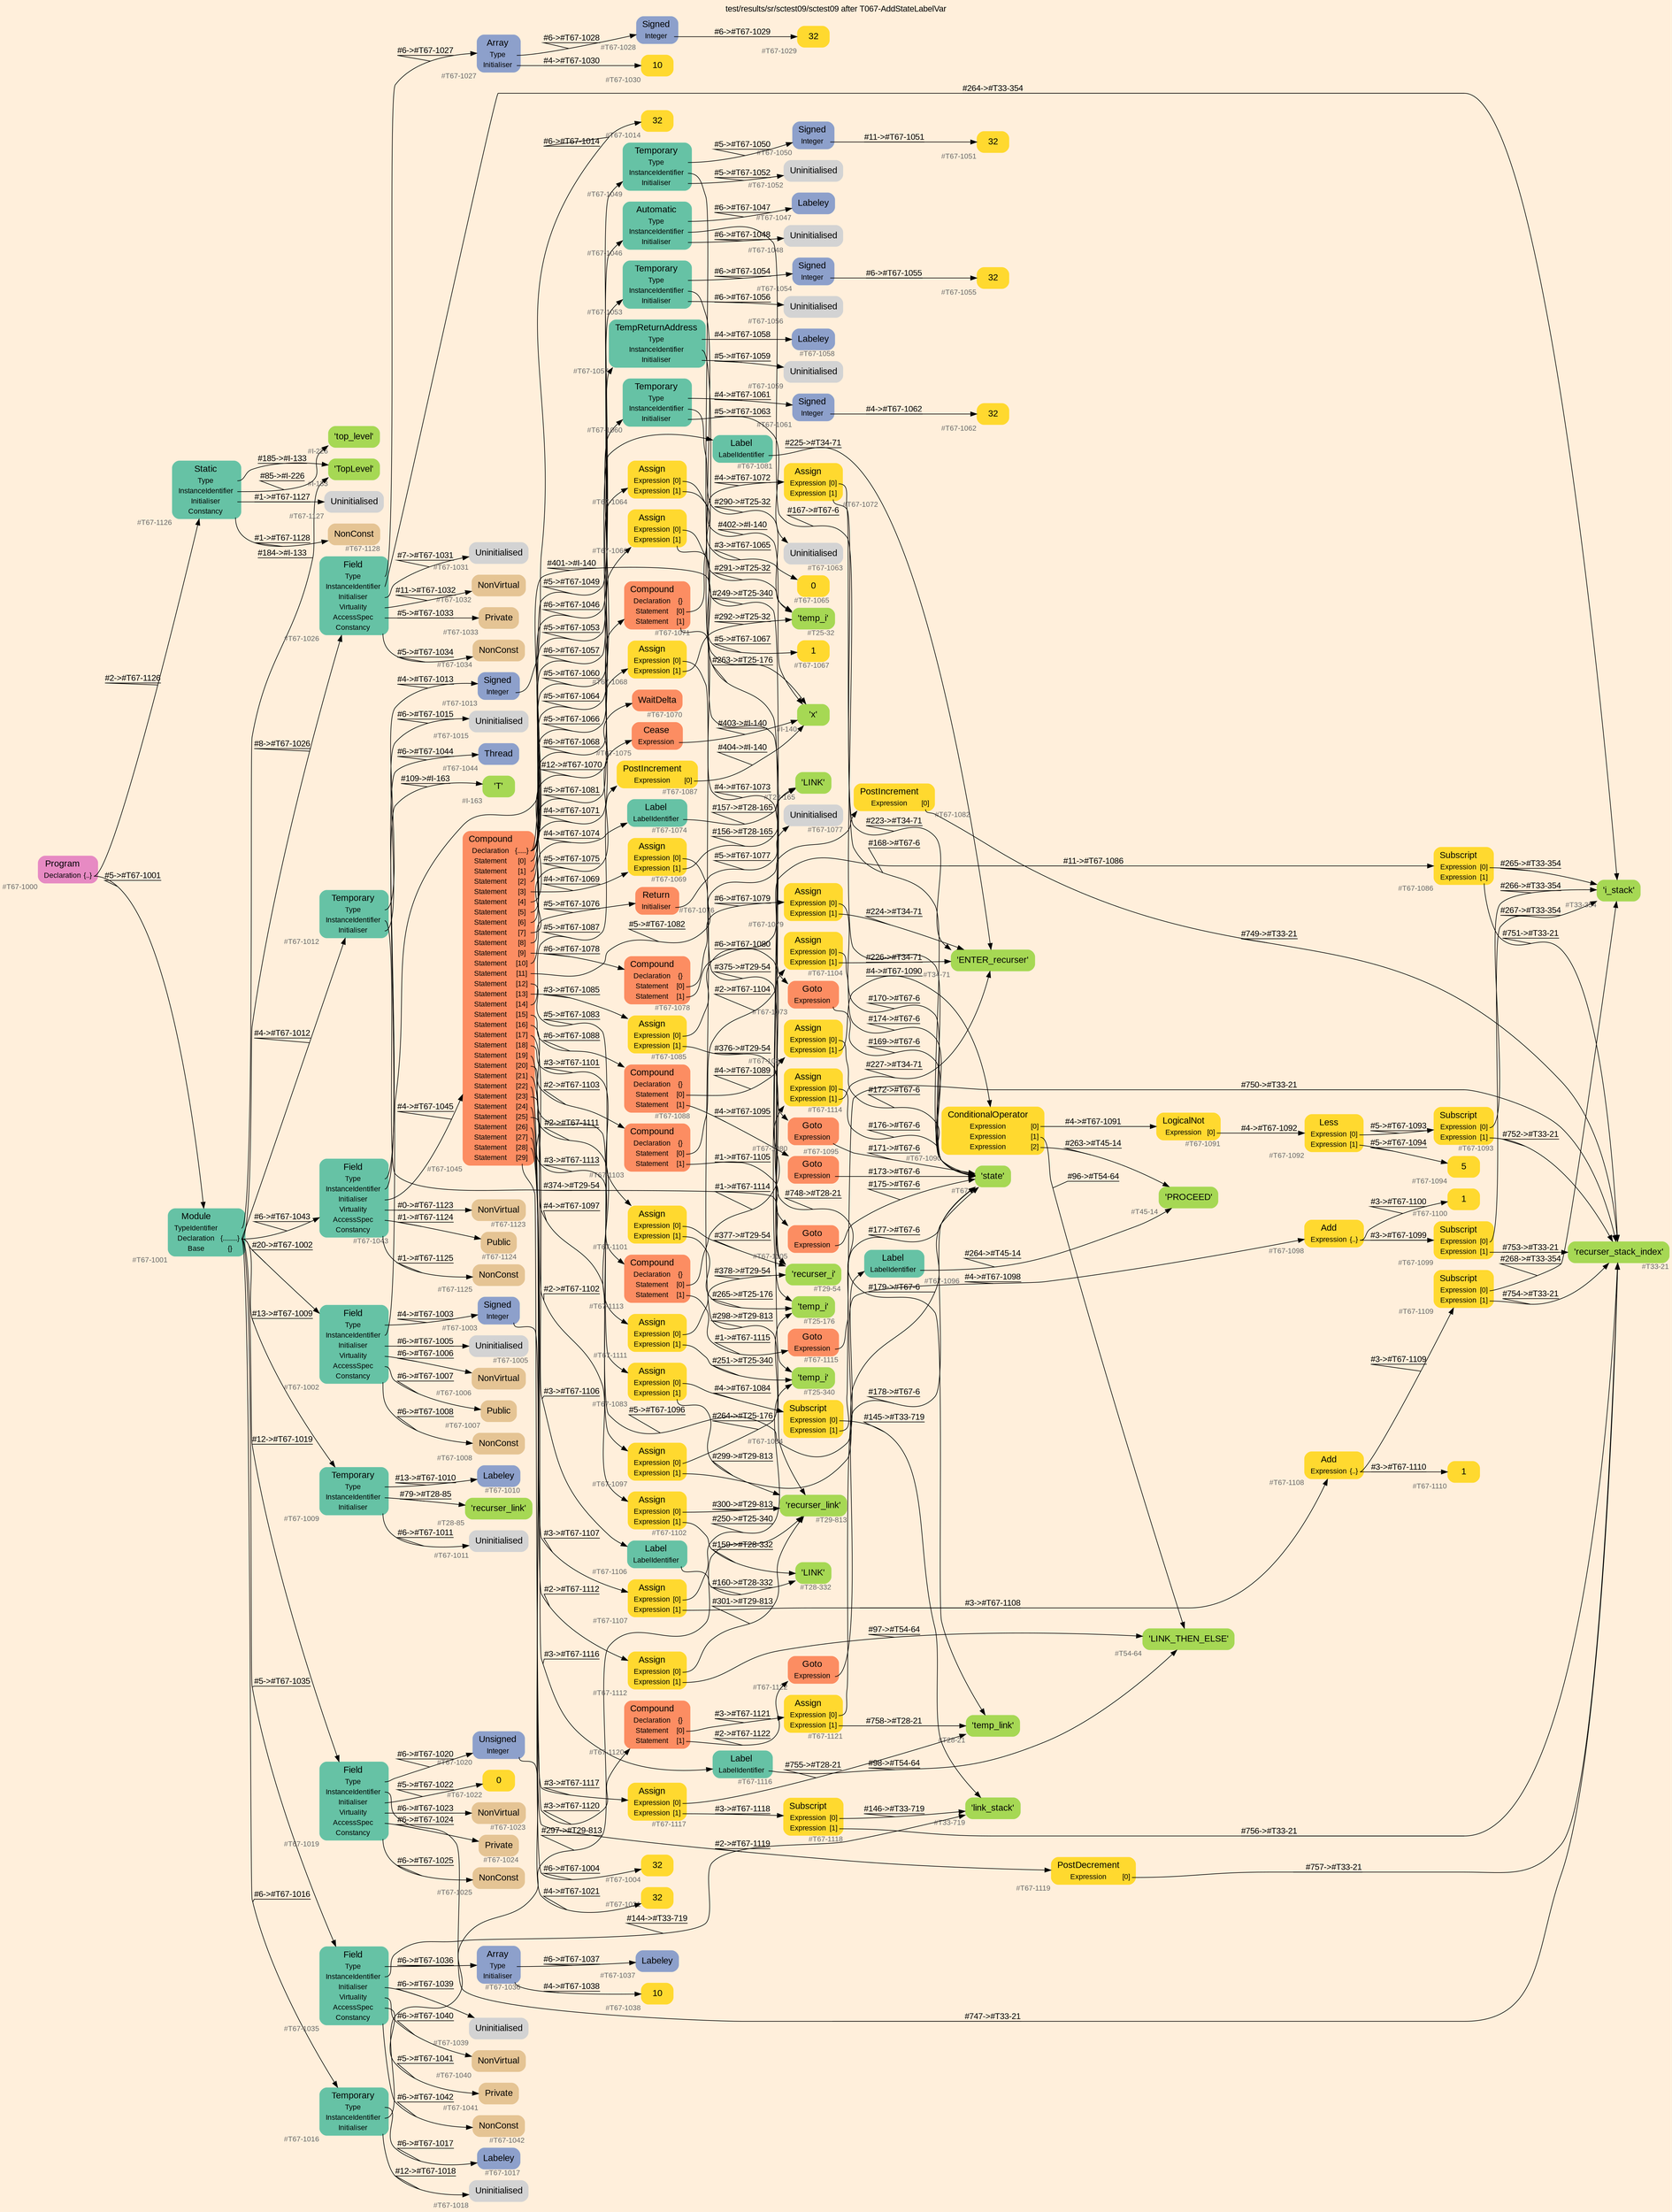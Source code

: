 digraph "test/results/sr/sctest09/sctest09 after T067-AddStateLabelVar" {
label = "test/results/sr/sctest09/sctest09 after T067-AddStateLabelVar"
labelloc = t
graph [
    rankdir = "LR"
    ranksep = 0.3
    bgcolor = antiquewhite1
    color = black
    fontcolor = black
    fontname = "Arial"
];
node [
    fontname = "Arial"
];
edge [
    fontname = "Arial"
];

// -------------------- node figure --------------------
// -------- block #T67-1000 ----------
"#T67-1000" [
    fillcolor = "/set28/4"
    xlabel = "#T67-1000"
    fontsize = "12"
    fontcolor = grey40
    shape = "plaintext"
    label = <<TABLE BORDER="0" CELLBORDER="0" CELLSPACING="0">
     <TR><TD><FONT COLOR="black" POINT-SIZE="15">Program</FONT></TD></TR>
     <TR><TD><FONT COLOR="black" POINT-SIZE="12">Declaration</FONT></TD><TD PORT="port0"><FONT COLOR="black" POINT-SIZE="12">{..}</FONT></TD></TR>
    </TABLE>>
    style = "rounded,filled"
];

// -------- block #T67-1001 ----------
"#T67-1001" [
    fillcolor = "/set28/1"
    xlabel = "#T67-1001"
    fontsize = "12"
    fontcolor = grey40
    shape = "plaintext"
    label = <<TABLE BORDER="0" CELLBORDER="0" CELLSPACING="0">
     <TR><TD><FONT COLOR="black" POINT-SIZE="15">Module</FONT></TD></TR>
     <TR><TD><FONT COLOR="black" POINT-SIZE="12">TypeIdentifier</FONT></TD><TD PORT="port0"></TD></TR>
     <TR><TD><FONT COLOR="black" POINT-SIZE="12">Declaration</FONT></TD><TD PORT="port1"><FONT COLOR="black" POINT-SIZE="12">{........}</FONT></TD></TR>
     <TR><TD><FONT COLOR="black" POINT-SIZE="12">Base</FONT></TD><TD PORT="port2"><FONT COLOR="black" POINT-SIZE="12">{}</FONT></TD></TR>
    </TABLE>>
    style = "rounded,filled"
];

// -------- block #I-133 ----------
"#I-133" [
    fillcolor = "/set28/5"
    xlabel = "#I-133"
    fontsize = "12"
    fontcolor = grey40
    shape = "plaintext"
    label = <<TABLE BORDER="0" CELLBORDER="0" CELLSPACING="0">
     <TR><TD><FONT COLOR="black" POINT-SIZE="15">'TopLevel'</FONT></TD></TR>
    </TABLE>>
    style = "rounded,filled"
];

// -------- block #T67-1002 ----------
"#T67-1002" [
    fillcolor = "/set28/1"
    xlabel = "#T67-1002"
    fontsize = "12"
    fontcolor = grey40
    shape = "plaintext"
    label = <<TABLE BORDER="0" CELLBORDER="0" CELLSPACING="0">
     <TR><TD><FONT COLOR="black" POINT-SIZE="15">Field</FONT></TD></TR>
     <TR><TD><FONT COLOR="black" POINT-SIZE="12">Type</FONT></TD><TD PORT="port0"></TD></TR>
     <TR><TD><FONT COLOR="black" POINT-SIZE="12">InstanceIdentifier</FONT></TD><TD PORT="port1"></TD></TR>
     <TR><TD><FONT COLOR="black" POINT-SIZE="12">Initialiser</FONT></TD><TD PORT="port2"></TD></TR>
     <TR><TD><FONT COLOR="black" POINT-SIZE="12">Virtuality</FONT></TD><TD PORT="port3"></TD></TR>
     <TR><TD><FONT COLOR="black" POINT-SIZE="12">AccessSpec</FONT></TD><TD PORT="port4"></TD></TR>
     <TR><TD><FONT COLOR="black" POINT-SIZE="12">Constancy</FONT></TD><TD PORT="port5"></TD></TR>
    </TABLE>>
    style = "rounded,filled"
];

// -------- block #T67-1003 ----------
"#T67-1003" [
    fillcolor = "/set28/3"
    xlabel = "#T67-1003"
    fontsize = "12"
    fontcolor = grey40
    shape = "plaintext"
    label = <<TABLE BORDER="0" CELLBORDER="0" CELLSPACING="0">
     <TR><TD><FONT COLOR="black" POINT-SIZE="15">Signed</FONT></TD></TR>
     <TR><TD><FONT COLOR="black" POINT-SIZE="12">Integer</FONT></TD><TD PORT="port0"></TD></TR>
    </TABLE>>
    style = "rounded,filled"
];

// -------- block #T67-1004 ----------
"#T67-1004" [
    fillcolor = "/set28/6"
    xlabel = "#T67-1004"
    fontsize = "12"
    fontcolor = grey40
    shape = "plaintext"
    label = <<TABLE BORDER="0" CELLBORDER="0" CELLSPACING="0">
     <TR><TD><FONT COLOR="black" POINT-SIZE="15">32</FONT></TD></TR>
    </TABLE>>
    style = "rounded,filled"
];

// -------- block #I-140 ----------
"#I-140" [
    fillcolor = "/set28/5"
    xlabel = "#I-140"
    fontsize = "12"
    fontcolor = grey40
    shape = "plaintext"
    label = <<TABLE BORDER="0" CELLBORDER="0" CELLSPACING="0">
     <TR><TD><FONT COLOR="black" POINT-SIZE="15">'x'</FONT></TD></TR>
    </TABLE>>
    style = "rounded,filled"
];

// -------- block #T67-1005 ----------
"#T67-1005" [
    xlabel = "#T67-1005"
    fontsize = "12"
    fontcolor = grey40
    shape = "plaintext"
    label = <<TABLE BORDER="0" CELLBORDER="0" CELLSPACING="0">
     <TR><TD><FONT COLOR="black" POINT-SIZE="15">Uninitialised</FONT></TD></TR>
    </TABLE>>
    style = "rounded,filled"
];

// -------- block #T67-1006 ----------
"#T67-1006" [
    fillcolor = "/set28/7"
    xlabel = "#T67-1006"
    fontsize = "12"
    fontcolor = grey40
    shape = "plaintext"
    label = <<TABLE BORDER="0" CELLBORDER="0" CELLSPACING="0">
     <TR><TD><FONT COLOR="black" POINT-SIZE="15">NonVirtual</FONT></TD></TR>
    </TABLE>>
    style = "rounded,filled"
];

// -------- block #T67-1007 ----------
"#T67-1007" [
    fillcolor = "/set28/7"
    xlabel = "#T67-1007"
    fontsize = "12"
    fontcolor = grey40
    shape = "plaintext"
    label = <<TABLE BORDER="0" CELLBORDER="0" CELLSPACING="0">
     <TR><TD><FONT COLOR="black" POINT-SIZE="15">Public</FONT></TD></TR>
    </TABLE>>
    style = "rounded,filled"
];

// -------- block #T67-1008 ----------
"#T67-1008" [
    fillcolor = "/set28/7"
    xlabel = "#T67-1008"
    fontsize = "12"
    fontcolor = grey40
    shape = "plaintext"
    label = <<TABLE BORDER="0" CELLBORDER="0" CELLSPACING="0">
     <TR><TD><FONT COLOR="black" POINT-SIZE="15">NonConst</FONT></TD></TR>
    </TABLE>>
    style = "rounded,filled"
];

// -------- block #T67-1009 ----------
"#T67-1009" [
    fillcolor = "/set28/1"
    xlabel = "#T67-1009"
    fontsize = "12"
    fontcolor = grey40
    shape = "plaintext"
    label = <<TABLE BORDER="0" CELLBORDER="0" CELLSPACING="0">
     <TR><TD><FONT COLOR="black" POINT-SIZE="15">Temporary</FONT></TD></TR>
     <TR><TD><FONT COLOR="black" POINT-SIZE="12">Type</FONT></TD><TD PORT="port0"></TD></TR>
     <TR><TD><FONT COLOR="black" POINT-SIZE="12">InstanceIdentifier</FONT></TD><TD PORT="port1"></TD></TR>
     <TR><TD><FONT COLOR="black" POINT-SIZE="12">Initialiser</FONT></TD><TD PORT="port2"></TD></TR>
    </TABLE>>
    style = "rounded,filled"
];

// -------- block #T67-1010 ----------
"#T67-1010" [
    fillcolor = "/set28/3"
    xlabel = "#T67-1010"
    fontsize = "12"
    fontcolor = grey40
    shape = "plaintext"
    label = <<TABLE BORDER="0" CELLBORDER="0" CELLSPACING="0">
     <TR><TD><FONT COLOR="black" POINT-SIZE="15">Labeley</FONT></TD></TR>
    </TABLE>>
    style = "rounded,filled"
];

// -------- block #T28-85 ----------
"#T28-85" [
    fillcolor = "/set28/5"
    xlabel = "#T28-85"
    fontsize = "12"
    fontcolor = grey40
    shape = "plaintext"
    label = <<TABLE BORDER="0" CELLBORDER="0" CELLSPACING="0">
     <TR><TD><FONT COLOR="black" POINT-SIZE="15">'recurser_link'</FONT></TD></TR>
    </TABLE>>
    style = "rounded,filled"
];

// -------- block #T67-1011 ----------
"#T67-1011" [
    xlabel = "#T67-1011"
    fontsize = "12"
    fontcolor = grey40
    shape = "plaintext"
    label = <<TABLE BORDER="0" CELLBORDER="0" CELLSPACING="0">
     <TR><TD><FONT COLOR="black" POINT-SIZE="15">Uninitialised</FONT></TD></TR>
    </TABLE>>
    style = "rounded,filled"
];

// -------- block #T67-1012 ----------
"#T67-1012" [
    fillcolor = "/set28/1"
    xlabel = "#T67-1012"
    fontsize = "12"
    fontcolor = grey40
    shape = "plaintext"
    label = <<TABLE BORDER="0" CELLBORDER="0" CELLSPACING="0">
     <TR><TD><FONT COLOR="black" POINT-SIZE="15">Temporary</FONT></TD></TR>
     <TR><TD><FONT COLOR="black" POINT-SIZE="12">Type</FONT></TD><TD PORT="port0"></TD></TR>
     <TR><TD><FONT COLOR="black" POINT-SIZE="12">InstanceIdentifier</FONT></TD><TD PORT="port1"></TD></TR>
     <TR><TD><FONT COLOR="black" POINT-SIZE="12">Initialiser</FONT></TD><TD PORT="port2"></TD></TR>
    </TABLE>>
    style = "rounded,filled"
];

// -------- block #T67-1013 ----------
"#T67-1013" [
    fillcolor = "/set28/3"
    xlabel = "#T67-1013"
    fontsize = "12"
    fontcolor = grey40
    shape = "plaintext"
    label = <<TABLE BORDER="0" CELLBORDER="0" CELLSPACING="0">
     <TR><TD><FONT COLOR="black" POINT-SIZE="15">Signed</FONT></TD></TR>
     <TR><TD><FONT COLOR="black" POINT-SIZE="12">Integer</FONT></TD><TD PORT="port0"></TD></TR>
    </TABLE>>
    style = "rounded,filled"
];

// -------- block #T67-1014 ----------
"#T67-1014" [
    fillcolor = "/set28/6"
    xlabel = "#T67-1014"
    fontsize = "12"
    fontcolor = grey40
    shape = "plaintext"
    label = <<TABLE BORDER="0" CELLBORDER="0" CELLSPACING="0">
     <TR><TD><FONT COLOR="black" POINT-SIZE="15">32</FONT></TD></TR>
    </TABLE>>
    style = "rounded,filled"
];

// -------- block #T29-54 ----------
"#T29-54" [
    fillcolor = "/set28/5"
    xlabel = "#T29-54"
    fontsize = "12"
    fontcolor = grey40
    shape = "plaintext"
    label = <<TABLE BORDER="0" CELLBORDER="0" CELLSPACING="0">
     <TR><TD><FONT COLOR="black" POINT-SIZE="15">'recurser_i'</FONT></TD></TR>
    </TABLE>>
    style = "rounded,filled"
];

// -------- block #T67-1015 ----------
"#T67-1015" [
    xlabel = "#T67-1015"
    fontsize = "12"
    fontcolor = grey40
    shape = "plaintext"
    label = <<TABLE BORDER="0" CELLBORDER="0" CELLSPACING="0">
     <TR><TD><FONT COLOR="black" POINT-SIZE="15">Uninitialised</FONT></TD></TR>
    </TABLE>>
    style = "rounded,filled"
];

// -------- block #T67-1016 ----------
"#T67-1016" [
    fillcolor = "/set28/1"
    xlabel = "#T67-1016"
    fontsize = "12"
    fontcolor = grey40
    shape = "plaintext"
    label = <<TABLE BORDER="0" CELLBORDER="0" CELLSPACING="0">
     <TR><TD><FONT COLOR="black" POINT-SIZE="15">Temporary</FONT></TD></TR>
     <TR><TD><FONT COLOR="black" POINT-SIZE="12">Type</FONT></TD><TD PORT="port0"></TD></TR>
     <TR><TD><FONT COLOR="black" POINT-SIZE="12">InstanceIdentifier</FONT></TD><TD PORT="port1"></TD></TR>
     <TR><TD><FONT COLOR="black" POINT-SIZE="12">Initialiser</FONT></TD><TD PORT="port2"></TD></TR>
    </TABLE>>
    style = "rounded,filled"
];

// -------- block #T67-1017 ----------
"#T67-1017" [
    fillcolor = "/set28/3"
    xlabel = "#T67-1017"
    fontsize = "12"
    fontcolor = grey40
    shape = "plaintext"
    label = <<TABLE BORDER="0" CELLBORDER="0" CELLSPACING="0">
     <TR><TD><FONT COLOR="black" POINT-SIZE="15">Labeley</FONT></TD></TR>
    </TABLE>>
    style = "rounded,filled"
];

// -------- block #T29-813 ----------
"#T29-813" [
    fillcolor = "/set28/5"
    xlabel = "#T29-813"
    fontsize = "12"
    fontcolor = grey40
    shape = "plaintext"
    label = <<TABLE BORDER="0" CELLBORDER="0" CELLSPACING="0">
     <TR><TD><FONT COLOR="black" POINT-SIZE="15">'recurser_link'</FONT></TD></TR>
    </TABLE>>
    style = "rounded,filled"
];

// -------- block #T67-1018 ----------
"#T67-1018" [
    xlabel = "#T67-1018"
    fontsize = "12"
    fontcolor = grey40
    shape = "plaintext"
    label = <<TABLE BORDER="0" CELLBORDER="0" CELLSPACING="0">
     <TR><TD><FONT COLOR="black" POINT-SIZE="15">Uninitialised</FONT></TD></TR>
    </TABLE>>
    style = "rounded,filled"
];

// -------- block #T67-1019 ----------
"#T67-1019" [
    fillcolor = "/set28/1"
    xlabel = "#T67-1019"
    fontsize = "12"
    fontcolor = grey40
    shape = "plaintext"
    label = <<TABLE BORDER="0" CELLBORDER="0" CELLSPACING="0">
     <TR><TD><FONT COLOR="black" POINT-SIZE="15">Field</FONT></TD></TR>
     <TR><TD><FONT COLOR="black" POINT-SIZE="12">Type</FONT></TD><TD PORT="port0"></TD></TR>
     <TR><TD><FONT COLOR="black" POINT-SIZE="12">InstanceIdentifier</FONT></TD><TD PORT="port1"></TD></TR>
     <TR><TD><FONT COLOR="black" POINT-SIZE="12">Initialiser</FONT></TD><TD PORT="port2"></TD></TR>
     <TR><TD><FONT COLOR="black" POINT-SIZE="12">Virtuality</FONT></TD><TD PORT="port3"></TD></TR>
     <TR><TD><FONT COLOR="black" POINT-SIZE="12">AccessSpec</FONT></TD><TD PORT="port4"></TD></TR>
     <TR><TD><FONT COLOR="black" POINT-SIZE="12">Constancy</FONT></TD><TD PORT="port5"></TD></TR>
    </TABLE>>
    style = "rounded,filled"
];

// -------- block #T67-1020 ----------
"#T67-1020" [
    fillcolor = "/set28/3"
    xlabel = "#T67-1020"
    fontsize = "12"
    fontcolor = grey40
    shape = "plaintext"
    label = <<TABLE BORDER="0" CELLBORDER="0" CELLSPACING="0">
     <TR><TD><FONT COLOR="black" POINT-SIZE="15">Unsigned</FONT></TD></TR>
     <TR><TD><FONT COLOR="black" POINT-SIZE="12">Integer</FONT></TD><TD PORT="port0"></TD></TR>
    </TABLE>>
    style = "rounded,filled"
];

// -------- block #T67-1021 ----------
"#T67-1021" [
    fillcolor = "/set28/6"
    xlabel = "#T67-1021"
    fontsize = "12"
    fontcolor = grey40
    shape = "plaintext"
    label = <<TABLE BORDER="0" CELLBORDER="0" CELLSPACING="0">
     <TR><TD><FONT COLOR="black" POINT-SIZE="15">32</FONT></TD></TR>
    </TABLE>>
    style = "rounded,filled"
];

// -------- block #T33-21 ----------
"#T33-21" [
    fillcolor = "/set28/5"
    xlabel = "#T33-21"
    fontsize = "12"
    fontcolor = grey40
    shape = "plaintext"
    label = <<TABLE BORDER="0" CELLBORDER="0" CELLSPACING="0">
     <TR><TD><FONT COLOR="black" POINT-SIZE="15">'recurser_stack_index'</FONT></TD></TR>
    </TABLE>>
    style = "rounded,filled"
];

// -------- block #T67-1022 ----------
"#T67-1022" [
    fillcolor = "/set28/6"
    xlabel = "#T67-1022"
    fontsize = "12"
    fontcolor = grey40
    shape = "plaintext"
    label = <<TABLE BORDER="0" CELLBORDER="0" CELLSPACING="0">
     <TR><TD><FONT COLOR="black" POINT-SIZE="15">0</FONT></TD></TR>
    </TABLE>>
    style = "rounded,filled"
];

// -------- block #T67-1023 ----------
"#T67-1023" [
    fillcolor = "/set28/7"
    xlabel = "#T67-1023"
    fontsize = "12"
    fontcolor = grey40
    shape = "plaintext"
    label = <<TABLE BORDER="0" CELLBORDER="0" CELLSPACING="0">
     <TR><TD><FONT COLOR="black" POINT-SIZE="15">NonVirtual</FONT></TD></TR>
    </TABLE>>
    style = "rounded,filled"
];

// -------- block #T67-1024 ----------
"#T67-1024" [
    fillcolor = "/set28/7"
    xlabel = "#T67-1024"
    fontsize = "12"
    fontcolor = grey40
    shape = "plaintext"
    label = <<TABLE BORDER="0" CELLBORDER="0" CELLSPACING="0">
     <TR><TD><FONT COLOR="black" POINT-SIZE="15">Private</FONT></TD></TR>
    </TABLE>>
    style = "rounded,filled"
];

// -------- block #T67-1025 ----------
"#T67-1025" [
    fillcolor = "/set28/7"
    xlabel = "#T67-1025"
    fontsize = "12"
    fontcolor = grey40
    shape = "plaintext"
    label = <<TABLE BORDER="0" CELLBORDER="0" CELLSPACING="0">
     <TR><TD><FONT COLOR="black" POINT-SIZE="15">NonConst</FONT></TD></TR>
    </TABLE>>
    style = "rounded,filled"
];

// -------- block #T67-1026 ----------
"#T67-1026" [
    fillcolor = "/set28/1"
    xlabel = "#T67-1026"
    fontsize = "12"
    fontcolor = grey40
    shape = "plaintext"
    label = <<TABLE BORDER="0" CELLBORDER="0" CELLSPACING="0">
     <TR><TD><FONT COLOR="black" POINT-SIZE="15">Field</FONT></TD></TR>
     <TR><TD><FONT COLOR="black" POINT-SIZE="12">Type</FONT></TD><TD PORT="port0"></TD></TR>
     <TR><TD><FONT COLOR="black" POINT-SIZE="12">InstanceIdentifier</FONT></TD><TD PORT="port1"></TD></TR>
     <TR><TD><FONT COLOR="black" POINT-SIZE="12">Initialiser</FONT></TD><TD PORT="port2"></TD></TR>
     <TR><TD><FONT COLOR="black" POINT-SIZE="12">Virtuality</FONT></TD><TD PORT="port3"></TD></TR>
     <TR><TD><FONT COLOR="black" POINT-SIZE="12">AccessSpec</FONT></TD><TD PORT="port4"></TD></TR>
     <TR><TD><FONT COLOR="black" POINT-SIZE="12">Constancy</FONT></TD><TD PORT="port5"></TD></TR>
    </TABLE>>
    style = "rounded,filled"
];

// -------- block #T67-1027 ----------
"#T67-1027" [
    fillcolor = "/set28/3"
    xlabel = "#T67-1027"
    fontsize = "12"
    fontcolor = grey40
    shape = "plaintext"
    label = <<TABLE BORDER="0" CELLBORDER="0" CELLSPACING="0">
     <TR><TD><FONT COLOR="black" POINT-SIZE="15">Array</FONT></TD></TR>
     <TR><TD><FONT COLOR="black" POINT-SIZE="12">Type</FONT></TD><TD PORT="port0"></TD></TR>
     <TR><TD><FONT COLOR="black" POINT-SIZE="12">Initialiser</FONT></TD><TD PORT="port1"></TD></TR>
    </TABLE>>
    style = "rounded,filled"
];

// -------- block #T67-1028 ----------
"#T67-1028" [
    fillcolor = "/set28/3"
    xlabel = "#T67-1028"
    fontsize = "12"
    fontcolor = grey40
    shape = "plaintext"
    label = <<TABLE BORDER="0" CELLBORDER="0" CELLSPACING="0">
     <TR><TD><FONT COLOR="black" POINT-SIZE="15">Signed</FONT></TD></TR>
     <TR><TD><FONT COLOR="black" POINT-SIZE="12">Integer</FONT></TD><TD PORT="port0"></TD></TR>
    </TABLE>>
    style = "rounded,filled"
];

// -------- block #T67-1029 ----------
"#T67-1029" [
    fillcolor = "/set28/6"
    xlabel = "#T67-1029"
    fontsize = "12"
    fontcolor = grey40
    shape = "plaintext"
    label = <<TABLE BORDER="0" CELLBORDER="0" CELLSPACING="0">
     <TR><TD><FONT COLOR="black" POINT-SIZE="15">32</FONT></TD></TR>
    </TABLE>>
    style = "rounded,filled"
];

// -------- block #T67-1030 ----------
"#T67-1030" [
    fillcolor = "/set28/6"
    xlabel = "#T67-1030"
    fontsize = "12"
    fontcolor = grey40
    shape = "plaintext"
    label = <<TABLE BORDER="0" CELLBORDER="0" CELLSPACING="0">
     <TR><TD><FONT COLOR="black" POINT-SIZE="15">10</FONT></TD></TR>
    </TABLE>>
    style = "rounded,filled"
];

// -------- block #T33-354 ----------
"#T33-354" [
    fillcolor = "/set28/5"
    xlabel = "#T33-354"
    fontsize = "12"
    fontcolor = grey40
    shape = "plaintext"
    label = <<TABLE BORDER="0" CELLBORDER="0" CELLSPACING="0">
     <TR><TD><FONT COLOR="black" POINT-SIZE="15">'i_stack'</FONT></TD></TR>
    </TABLE>>
    style = "rounded,filled"
];

// -------- block #T67-1031 ----------
"#T67-1031" [
    xlabel = "#T67-1031"
    fontsize = "12"
    fontcolor = grey40
    shape = "plaintext"
    label = <<TABLE BORDER="0" CELLBORDER="0" CELLSPACING="0">
     <TR><TD><FONT COLOR="black" POINT-SIZE="15">Uninitialised</FONT></TD></TR>
    </TABLE>>
    style = "rounded,filled"
];

// -------- block #T67-1032 ----------
"#T67-1032" [
    fillcolor = "/set28/7"
    xlabel = "#T67-1032"
    fontsize = "12"
    fontcolor = grey40
    shape = "plaintext"
    label = <<TABLE BORDER="0" CELLBORDER="0" CELLSPACING="0">
     <TR><TD><FONT COLOR="black" POINT-SIZE="15">NonVirtual</FONT></TD></TR>
    </TABLE>>
    style = "rounded,filled"
];

// -------- block #T67-1033 ----------
"#T67-1033" [
    fillcolor = "/set28/7"
    xlabel = "#T67-1033"
    fontsize = "12"
    fontcolor = grey40
    shape = "plaintext"
    label = <<TABLE BORDER="0" CELLBORDER="0" CELLSPACING="0">
     <TR><TD><FONT COLOR="black" POINT-SIZE="15">Private</FONT></TD></TR>
    </TABLE>>
    style = "rounded,filled"
];

// -------- block #T67-1034 ----------
"#T67-1034" [
    fillcolor = "/set28/7"
    xlabel = "#T67-1034"
    fontsize = "12"
    fontcolor = grey40
    shape = "plaintext"
    label = <<TABLE BORDER="0" CELLBORDER="0" CELLSPACING="0">
     <TR><TD><FONT COLOR="black" POINT-SIZE="15">NonConst</FONT></TD></TR>
    </TABLE>>
    style = "rounded,filled"
];

// -------- block #T67-1035 ----------
"#T67-1035" [
    fillcolor = "/set28/1"
    xlabel = "#T67-1035"
    fontsize = "12"
    fontcolor = grey40
    shape = "plaintext"
    label = <<TABLE BORDER="0" CELLBORDER="0" CELLSPACING="0">
     <TR><TD><FONT COLOR="black" POINT-SIZE="15">Field</FONT></TD></TR>
     <TR><TD><FONT COLOR="black" POINT-SIZE="12">Type</FONT></TD><TD PORT="port0"></TD></TR>
     <TR><TD><FONT COLOR="black" POINT-SIZE="12">InstanceIdentifier</FONT></TD><TD PORT="port1"></TD></TR>
     <TR><TD><FONT COLOR="black" POINT-SIZE="12">Initialiser</FONT></TD><TD PORT="port2"></TD></TR>
     <TR><TD><FONT COLOR="black" POINT-SIZE="12">Virtuality</FONT></TD><TD PORT="port3"></TD></TR>
     <TR><TD><FONT COLOR="black" POINT-SIZE="12">AccessSpec</FONT></TD><TD PORT="port4"></TD></TR>
     <TR><TD><FONT COLOR="black" POINT-SIZE="12">Constancy</FONT></TD><TD PORT="port5"></TD></TR>
    </TABLE>>
    style = "rounded,filled"
];

// -------- block #T67-1036 ----------
"#T67-1036" [
    fillcolor = "/set28/3"
    xlabel = "#T67-1036"
    fontsize = "12"
    fontcolor = grey40
    shape = "plaintext"
    label = <<TABLE BORDER="0" CELLBORDER="0" CELLSPACING="0">
     <TR><TD><FONT COLOR="black" POINT-SIZE="15">Array</FONT></TD></TR>
     <TR><TD><FONT COLOR="black" POINT-SIZE="12">Type</FONT></TD><TD PORT="port0"></TD></TR>
     <TR><TD><FONT COLOR="black" POINT-SIZE="12">Initialiser</FONT></TD><TD PORT="port1"></TD></TR>
    </TABLE>>
    style = "rounded,filled"
];

// -------- block #T67-1037 ----------
"#T67-1037" [
    fillcolor = "/set28/3"
    xlabel = "#T67-1037"
    fontsize = "12"
    fontcolor = grey40
    shape = "plaintext"
    label = <<TABLE BORDER="0" CELLBORDER="0" CELLSPACING="0">
     <TR><TD><FONT COLOR="black" POINT-SIZE="15">Labeley</FONT></TD></TR>
    </TABLE>>
    style = "rounded,filled"
];

// -------- block #T67-1038 ----------
"#T67-1038" [
    fillcolor = "/set28/6"
    xlabel = "#T67-1038"
    fontsize = "12"
    fontcolor = grey40
    shape = "plaintext"
    label = <<TABLE BORDER="0" CELLBORDER="0" CELLSPACING="0">
     <TR><TD><FONT COLOR="black" POINT-SIZE="15">10</FONT></TD></TR>
    </TABLE>>
    style = "rounded,filled"
];

// -------- block #T33-719 ----------
"#T33-719" [
    fillcolor = "/set28/5"
    xlabel = "#T33-719"
    fontsize = "12"
    fontcolor = grey40
    shape = "plaintext"
    label = <<TABLE BORDER="0" CELLBORDER="0" CELLSPACING="0">
     <TR><TD><FONT COLOR="black" POINT-SIZE="15">'link_stack'</FONT></TD></TR>
    </TABLE>>
    style = "rounded,filled"
];

// -------- block #T67-1039 ----------
"#T67-1039" [
    xlabel = "#T67-1039"
    fontsize = "12"
    fontcolor = grey40
    shape = "plaintext"
    label = <<TABLE BORDER="0" CELLBORDER="0" CELLSPACING="0">
     <TR><TD><FONT COLOR="black" POINT-SIZE="15">Uninitialised</FONT></TD></TR>
    </TABLE>>
    style = "rounded,filled"
];

// -------- block #T67-1040 ----------
"#T67-1040" [
    fillcolor = "/set28/7"
    xlabel = "#T67-1040"
    fontsize = "12"
    fontcolor = grey40
    shape = "plaintext"
    label = <<TABLE BORDER="0" CELLBORDER="0" CELLSPACING="0">
     <TR><TD><FONT COLOR="black" POINT-SIZE="15">NonVirtual</FONT></TD></TR>
    </TABLE>>
    style = "rounded,filled"
];

// -------- block #T67-1041 ----------
"#T67-1041" [
    fillcolor = "/set28/7"
    xlabel = "#T67-1041"
    fontsize = "12"
    fontcolor = grey40
    shape = "plaintext"
    label = <<TABLE BORDER="0" CELLBORDER="0" CELLSPACING="0">
     <TR><TD><FONT COLOR="black" POINT-SIZE="15">Private</FONT></TD></TR>
    </TABLE>>
    style = "rounded,filled"
];

// -------- block #T67-1042 ----------
"#T67-1042" [
    fillcolor = "/set28/7"
    xlabel = "#T67-1042"
    fontsize = "12"
    fontcolor = grey40
    shape = "plaintext"
    label = <<TABLE BORDER="0" CELLBORDER="0" CELLSPACING="0">
     <TR><TD><FONT COLOR="black" POINT-SIZE="15">NonConst</FONT></TD></TR>
    </TABLE>>
    style = "rounded,filled"
];

// -------- block #T67-1043 ----------
"#T67-1043" [
    fillcolor = "/set28/1"
    xlabel = "#T67-1043"
    fontsize = "12"
    fontcolor = grey40
    shape = "plaintext"
    label = <<TABLE BORDER="0" CELLBORDER="0" CELLSPACING="0">
     <TR><TD><FONT COLOR="black" POINT-SIZE="15">Field</FONT></TD></TR>
     <TR><TD><FONT COLOR="black" POINT-SIZE="12">Type</FONT></TD><TD PORT="port0"></TD></TR>
     <TR><TD><FONT COLOR="black" POINT-SIZE="12">InstanceIdentifier</FONT></TD><TD PORT="port1"></TD></TR>
     <TR><TD><FONT COLOR="black" POINT-SIZE="12">Initialiser</FONT></TD><TD PORT="port2"></TD></TR>
     <TR><TD><FONT COLOR="black" POINT-SIZE="12">Virtuality</FONT></TD><TD PORT="port3"></TD></TR>
     <TR><TD><FONT COLOR="black" POINT-SIZE="12">AccessSpec</FONT></TD><TD PORT="port4"></TD></TR>
     <TR><TD><FONT COLOR="black" POINT-SIZE="12">Constancy</FONT></TD><TD PORT="port5"></TD></TR>
    </TABLE>>
    style = "rounded,filled"
];

// -------- block #T67-1044 ----------
"#T67-1044" [
    fillcolor = "/set28/3"
    xlabel = "#T67-1044"
    fontsize = "12"
    fontcolor = grey40
    shape = "plaintext"
    label = <<TABLE BORDER="0" CELLBORDER="0" CELLSPACING="0">
     <TR><TD><FONT COLOR="black" POINT-SIZE="15">Thread</FONT></TD></TR>
    </TABLE>>
    style = "rounded,filled"
];

// -------- block #I-163 ----------
"#I-163" [
    fillcolor = "/set28/5"
    xlabel = "#I-163"
    fontsize = "12"
    fontcolor = grey40
    shape = "plaintext"
    label = <<TABLE BORDER="0" CELLBORDER="0" CELLSPACING="0">
     <TR><TD><FONT COLOR="black" POINT-SIZE="15">'T'</FONT></TD></TR>
    </TABLE>>
    style = "rounded,filled"
];

// -------- block #T67-1045 ----------
"#T67-1045" [
    fillcolor = "/set28/2"
    xlabel = "#T67-1045"
    fontsize = "12"
    fontcolor = grey40
    shape = "plaintext"
    label = <<TABLE BORDER="0" CELLBORDER="0" CELLSPACING="0">
     <TR><TD><FONT COLOR="black" POINT-SIZE="15">Compound</FONT></TD></TR>
     <TR><TD><FONT COLOR="black" POINT-SIZE="12">Declaration</FONT></TD><TD PORT="port0"><FONT COLOR="black" POINT-SIZE="12">{.....}</FONT></TD></TR>
     <TR><TD><FONT COLOR="black" POINT-SIZE="12">Statement</FONT></TD><TD PORT="port1"><FONT COLOR="black" POINT-SIZE="12">[0]</FONT></TD></TR>
     <TR><TD><FONT COLOR="black" POINT-SIZE="12">Statement</FONT></TD><TD PORT="port2"><FONT COLOR="black" POINT-SIZE="12">[1]</FONT></TD></TR>
     <TR><TD><FONT COLOR="black" POINT-SIZE="12">Statement</FONT></TD><TD PORT="port3"><FONT COLOR="black" POINT-SIZE="12">[2]</FONT></TD></TR>
     <TR><TD><FONT COLOR="black" POINT-SIZE="12">Statement</FONT></TD><TD PORT="port4"><FONT COLOR="black" POINT-SIZE="12">[3]</FONT></TD></TR>
     <TR><TD><FONT COLOR="black" POINT-SIZE="12">Statement</FONT></TD><TD PORT="port5"><FONT COLOR="black" POINT-SIZE="12">[4]</FONT></TD></TR>
     <TR><TD><FONT COLOR="black" POINT-SIZE="12">Statement</FONT></TD><TD PORT="port6"><FONT COLOR="black" POINT-SIZE="12">[5]</FONT></TD></TR>
     <TR><TD><FONT COLOR="black" POINT-SIZE="12">Statement</FONT></TD><TD PORT="port7"><FONT COLOR="black" POINT-SIZE="12">[6]</FONT></TD></TR>
     <TR><TD><FONT COLOR="black" POINT-SIZE="12">Statement</FONT></TD><TD PORT="port8"><FONT COLOR="black" POINT-SIZE="12">[7]</FONT></TD></TR>
     <TR><TD><FONT COLOR="black" POINT-SIZE="12">Statement</FONT></TD><TD PORT="port9"><FONT COLOR="black" POINT-SIZE="12">[8]</FONT></TD></TR>
     <TR><TD><FONT COLOR="black" POINT-SIZE="12">Statement</FONT></TD><TD PORT="port10"><FONT COLOR="black" POINT-SIZE="12">[9]</FONT></TD></TR>
     <TR><TD><FONT COLOR="black" POINT-SIZE="12">Statement</FONT></TD><TD PORT="port11"><FONT COLOR="black" POINT-SIZE="12">[10]</FONT></TD></TR>
     <TR><TD><FONT COLOR="black" POINT-SIZE="12">Statement</FONT></TD><TD PORT="port12"><FONT COLOR="black" POINT-SIZE="12">[11]</FONT></TD></TR>
     <TR><TD><FONT COLOR="black" POINT-SIZE="12">Statement</FONT></TD><TD PORT="port13"><FONT COLOR="black" POINT-SIZE="12">[12]</FONT></TD></TR>
     <TR><TD><FONT COLOR="black" POINT-SIZE="12">Statement</FONT></TD><TD PORT="port14"><FONT COLOR="black" POINT-SIZE="12">[13]</FONT></TD></TR>
     <TR><TD><FONT COLOR="black" POINT-SIZE="12">Statement</FONT></TD><TD PORT="port15"><FONT COLOR="black" POINT-SIZE="12">[14]</FONT></TD></TR>
     <TR><TD><FONT COLOR="black" POINT-SIZE="12">Statement</FONT></TD><TD PORT="port16"><FONT COLOR="black" POINT-SIZE="12">[15]</FONT></TD></TR>
     <TR><TD><FONT COLOR="black" POINT-SIZE="12">Statement</FONT></TD><TD PORT="port17"><FONT COLOR="black" POINT-SIZE="12">[16]</FONT></TD></TR>
     <TR><TD><FONT COLOR="black" POINT-SIZE="12">Statement</FONT></TD><TD PORT="port18"><FONT COLOR="black" POINT-SIZE="12">[17]</FONT></TD></TR>
     <TR><TD><FONT COLOR="black" POINT-SIZE="12">Statement</FONT></TD><TD PORT="port19"><FONT COLOR="black" POINT-SIZE="12">[18]</FONT></TD></TR>
     <TR><TD><FONT COLOR="black" POINT-SIZE="12">Statement</FONT></TD><TD PORT="port20"><FONT COLOR="black" POINT-SIZE="12">[19]</FONT></TD></TR>
     <TR><TD><FONT COLOR="black" POINT-SIZE="12">Statement</FONT></TD><TD PORT="port21"><FONT COLOR="black" POINT-SIZE="12">[20]</FONT></TD></TR>
     <TR><TD><FONT COLOR="black" POINT-SIZE="12">Statement</FONT></TD><TD PORT="port22"><FONT COLOR="black" POINT-SIZE="12">[21]</FONT></TD></TR>
     <TR><TD><FONT COLOR="black" POINT-SIZE="12">Statement</FONT></TD><TD PORT="port23"><FONT COLOR="black" POINT-SIZE="12">[22]</FONT></TD></TR>
     <TR><TD><FONT COLOR="black" POINT-SIZE="12">Statement</FONT></TD><TD PORT="port24"><FONT COLOR="black" POINT-SIZE="12">[23]</FONT></TD></TR>
     <TR><TD><FONT COLOR="black" POINT-SIZE="12">Statement</FONT></TD><TD PORT="port25"><FONT COLOR="black" POINT-SIZE="12">[24]</FONT></TD></TR>
     <TR><TD><FONT COLOR="black" POINT-SIZE="12">Statement</FONT></TD><TD PORT="port26"><FONT COLOR="black" POINT-SIZE="12">[25]</FONT></TD></TR>
     <TR><TD><FONT COLOR="black" POINT-SIZE="12">Statement</FONT></TD><TD PORT="port27"><FONT COLOR="black" POINT-SIZE="12">[26]</FONT></TD></TR>
     <TR><TD><FONT COLOR="black" POINT-SIZE="12">Statement</FONT></TD><TD PORT="port28"><FONT COLOR="black" POINT-SIZE="12">[27]</FONT></TD></TR>
     <TR><TD><FONT COLOR="black" POINT-SIZE="12">Statement</FONT></TD><TD PORT="port29"><FONT COLOR="black" POINT-SIZE="12">[28]</FONT></TD></TR>
     <TR><TD><FONT COLOR="black" POINT-SIZE="12">Statement</FONT></TD><TD PORT="port30"><FONT COLOR="black" POINT-SIZE="12">[29]</FONT></TD></TR>
    </TABLE>>
    style = "rounded,filled"
];

// -------- block #T67-1046 ----------
"#T67-1046" [
    fillcolor = "/set28/1"
    xlabel = "#T67-1046"
    fontsize = "12"
    fontcolor = grey40
    shape = "plaintext"
    label = <<TABLE BORDER="0" CELLBORDER="0" CELLSPACING="0">
     <TR><TD><FONT COLOR="black" POINT-SIZE="15">Automatic</FONT></TD></TR>
     <TR><TD><FONT COLOR="black" POINT-SIZE="12">Type</FONT></TD><TD PORT="port0"></TD></TR>
     <TR><TD><FONT COLOR="black" POINT-SIZE="12">InstanceIdentifier</FONT></TD><TD PORT="port1"></TD></TR>
     <TR><TD><FONT COLOR="black" POINT-SIZE="12">Initialiser</FONT></TD><TD PORT="port2"></TD></TR>
    </TABLE>>
    style = "rounded,filled"
];

// -------- block #T67-1047 ----------
"#T67-1047" [
    fillcolor = "/set28/3"
    xlabel = "#T67-1047"
    fontsize = "12"
    fontcolor = grey40
    shape = "plaintext"
    label = <<TABLE BORDER="0" CELLBORDER="0" CELLSPACING="0">
     <TR><TD><FONT COLOR="black" POINT-SIZE="15">Labeley</FONT></TD></TR>
    </TABLE>>
    style = "rounded,filled"
];

// -------- block #T67-6 ----------
"#T67-6" [
    fillcolor = "/set28/5"
    xlabel = "#T67-6"
    fontsize = "12"
    fontcolor = grey40
    shape = "plaintext"
    label = <<TABLE BORDER="0" CELLBORDER="0" CELLSPACING="0">
     <TR><TD><FONT COLOR="black" POINT-SIZE="15">'state'</FONT></TD></TR>
    </TABLE>>
    style = "rounded,filled"
];

// -------- block #T67-1048 ----------
"#T67-1048" [
    xlabel = "#T67-1048"
    fontsize = "12"
    fontcolor = grey40
    shape = "plaintext"
    label = <<TABLE BORDER="0" CELLBORDER="0" CELLSPACING="0">
     <TR><TD><FONT COLOR="black" POINT-SIZE="15">Uninitialised</FONT></TD></TR>
    </TABLE>>
    style = "rounded,filled"
];

// -------- block #T67-1049 ----------
"#T67-1049" [
    fillcolor = "/set28/1"
    xlabel = "#T67-1049"
    fontsize = "12"
    fontcolor = grey40
    shape = "plaintext"
    label = <<TABLE BORDER="0" CELLBORDER="0" CELLSPACING="0">
     <TR><TD><FONT COLOR="black" POINT-SIZE="15">Temporary</FONT></TD></TR>
     <TR><TD><FONT COLOR="black" POINT-SIZE="12">Type</FONT></TD><TD PORT="port0"></TD></TR>
     <TR><TD><FONT COLOR="black" POINT-SIZE="12">InstanceIdentifier</FONT></TD><TD PORT="port1"></TD></TR>
     <TR><TD><FONT COLOR="black" POINT-SIZE="12">Initialiser</FONT></TD><TD PORT="port2"></TD></TR>
    </TABLE>>
    style = "rounded,filled"
];

// -------- block #T67-1050 ----------
"#T67-1050" [
    fillcolor = "/set28/3"
    xlabel = "#T67-1050"
    fontsize = "12"
    fontcolor = grey40
    shape = "plaintext"
    label = <<TABLE BORDER="0" CELLBORDER="0" CELLSPACING="0">
     <TR><TD><FONT COLOR="black" POINT-SIZE="15">Signed</FONT></TD></TR>
     <TR><TD><FONT COLOR="black" POINT-SIZE="12">Integer</FONT></TD><TD PORT="port0"></TD></TR>
    </TABLE>>
    style = "rounded,filled"
];

// -------- block #T67-1051 ----------
"#T67-1051" [
    fillcolor = "/set28/6"
    xlabel = "#T67-1051"
    fontsize = "12"
    fontcolor = grey40
    shape = "plaintext"
    label = <<TABLE BORDER="0" CELLBORDER="0" CELLSPACING="0">
     <TR><TD><FONT COLOR="black" POINT-SIZE="15">32</FONT></TD></TR>
    </TABLE>>
    style = "rounded,filled"
];

// -------- block #T25-340 ----------
"#T25-340" [
    fillcolor = "/set28/5"
    xlabel = "#T25-340"
    fontsize = "12"
    fontcolor = grey40
    shape = "plaintext"
    label = <<TABLE BORDER="0" CELLBORDER="0" CELLSPACING="0">
     <TR><TD><FONT COLOR="black" POINT-SIZE="15">'temp_i'</FONT></TD></TR>
    </TABLE>>
    style = "rounded,filled"
];

// -------- block #T67-1052 ----------
"#T67-1052" [
    xlabel = "#T67-1052"
    fontsize = "12"
    fontcolor = grey40
    shape = "plaintext"
    label = <<TABLE BORDER="0" CELLBORDER="0" CELLSPACING="0">
     <TR><TD><FONT COLOR="black" POINT-SIZE="15">Uninitialised</FONT></TD></TR>
    </TABLE>>
    style = "rounded,filled"
];

// -------- block #T67-1053 ----------
"#T67-1053" [
    fillcolor = "/set28/1"
    xlabel = "#T67-1053"
    fontsize = "12"
    fontcolor = grey40
    shape = "plaintext"
    label = <<TABLE BORDER="0" CELLBORDER="0" CELLSPACING="0">
     <TR><TD><FONT COLOR="black" POINT-SIZE="15">Temporary</FONT></TD></TR>
     <TR><TD><FONT COLOR="black" POINT-SIZE="12">Type</FONT></TD><TD PORT="port0"></TD></TR>
     <TR><TD><FONT COLOR="black" POINT-SIZE="12">InstanceIdentifier</FONT></TD><TD PORT="port1"></TD></TR>
     <TR><TD><FONT COLOR="black" POINT-SIZE="12">Initialiser</FONT></TD><TD PORT="port2"></TD></TR>
    </TABLE>>
    style = "rounded,filled"
];

// -------- block #T67-1054 ----------
"#T67-1054" [
    fillcolor = "/set28/3"
    xlabel = "#T67-1054"
    fontsize = "12"
    fontcolor = grey40
    shape = "plaintext"
    label = <<TABLE BORDER="0" CELLBORDER="0" CELLSPACING="0">
     <TR><TD><FONT COLOR="black" POINT-SIZE="15">Signed</FONT></TD></TR>
     <TR><TD><FONT COLOR="black" POINT-SIZE="12">Integer</FONT></TD><TD PORT="port0"></TD></TR>
    </TABLE>>
    style = "rounded,filled"
];

// -------- block #T67-1055 ----------
"#T67-1055" [
    fillcolor = "/set28/6"
    xlabel = "#T67-1055"
    fontsize = "12"
    fontcolor = grey40
    shape = "plaintext"
    label = <<TABLE BORDER="0" CELLBORDER="0" CELLSPACING="0">
     <TR><TD><FONT COLOR="black" POINT-SIZE="15">32</FONT></TD></TR>
    </TABLE>>
    style = "rounded,filled"
];

// -------- block #T25-176 ----------
"#T25-176" [
    fillcolor = "/set28/5"
    xlabel = "#T25-176"
    fontsize = "12"
    fontcolor = grey40
    shape = "plaintext"
    label = <<TABLE BORDER="0" CELLBORDER="0" CELLSPACING="0">
     <TR><TD><FONT COLOR="black" POINT-SIZE="15">'temp_i'</FONT></TD></TR>
    </TABLE>>
    style = "rounded,filled"
];

// -------- block #T67-1056 ----------
"#T67-1056" [
    xlabel = "#T67-1056"
    fontsize = "12"
    fontcolor = grey40
    shape = "plaintext"
    label = <<TABLE BORDER="0" CELLBORDER="0" CELLSPACING="0">
     <TR><TD><FONT COLOR="black" POINT-SIZE="15">Uninitialised</FONT></TD></TR>
    </TABLE>>
    style = "rounded,filled"
];

// -------- block #T67-1057 ----------
"#T67-1057" [
    fillcolor = "/set28/1"
    xlabel = "#T67-1057"
    fontsize = "12"
    fontcolor = grey40
    shape = "plaintext"
    label = <<TABLE BORDER="0" CELLBORDER="0" CELLSPACING="0">
     <TR><TD><FONT COLOR="black" POINT-SIZE="15">TempReturnAddress</FONT></TD></TR>
     <TR><TD><FONT COLOR="black" POINT-SIZE="12">Type</FONT></TD><TD PORT="port0"></TD></TR>
     <TR><TD><FONT COLOR="black" POINT-SIZE="12">InstanceIdentifier</FONT></TD><TD PORT="port1"></TD></TR>
     <TR><TD><FONT COLOR="black" POINT-SIZE="12">Initialiser</FONT></TD><TD PORT="port2"></TD></TR>
    </TABLE>>
    style = "rounded,filled"
];

// -------- block #T67-1058 ----------
"#T67-1058" [
    fillcolor = "/set28/3"
    xlabel = "#T67-1058"
    fontsize = "12"
    fontcolor = grey40
    shape = "plaintext"
    label = <<TABLE BORDER="0" CELLBORDER="0" CELLSPACING="0">
     <TR><TD><FONT COLOR="black" POINT-SIZE="15">Labeley</FONT></TD></TR>
    </TABLE>>
    style = "rounded,filled"
];

// -------- block #T28-21 ----------
"#T28-21" [
    fillcolor = "/set28/5"
    xlabel = "#T28-21"
    fontsize = "12"
    fontcolor = grey40
    shape = "plaintext"
    label = <<TABLE BORDER="0" CELLBORDER="0" CELLSPACING="0">
     <TR><TD><FONT COLOR="black" POINT-SIZE="15">'temp_link'</FONT></TD></TR>
    </TABLE>>
    style = "rounded,filled"
];

// -------- block #T67-1059 ----------
"#T67-1059" [
    xlabel = "#T67-1059"
    fontsize = "12"
    fontcolor = grey40
    shape = "plaintext"
    label = <<TABLE BORDER="0" CELLBORDER="0" CELLSPACING="0">
     <TR><TD><FONT COLOR="black" POINT-SIZE="15">Uninitialised</FONT></TD></TR>
    </TABLE>>
    style = "rounded,filled"
];

// -------- block #T67-1060 ----------
"#T67-1060" [
    fillcolor = "/set28/1"
    xlabel = "#T67-1060"
    fontsize = "12"
    fontcolor = grey40
    shape = "plaintext"
    label = <<TABLE BORDER="0" CELLBORDER="0" CELLSPACING="0">
     <TR><TD><FONT COLOR="black" POINT-SIZE="15">Temporary</FONT></TD></TR>
     <TR><TD><FONT COLOR="black" POINT-SIZE="12">Type</FONT></TD><TD PORT="port0"></TD></TR>
     <TR><TD><FONT COLOR="black" POINT-SIZE="12">InstanceIdentifier</FONT></TD><TD PORT="port1"></TD></TR>
     <TR><TD><FONT COLOR="black" POINT-SIZE="12">Initialiser</FONT></TD><TD PORT="port2"></TD></TR>
    </TABLE>>
    style = "rounded,filled"
];

// -------- block #T67-1061 ----------
"#T67-1061" [
    fillcolor = "/set28/3"
    xlabel = "#T67-1061"
    fontsize = "12"
    fontcolor = grey40
    shape = "plaintext"
    label = <<TABLE BORDER="0" CELLBORDER="0" CELLSPACING="0">
     <TR><TD><FONT COLOR="black" POINT-SIZE="15">Signed</FONT></TD></TR>
     <TR><TD><FONT COLOR="black" POINT-SIZE="12">Integer</FONT></TD><TD PORT="port0"></TD></TR>
    </TABLE>>
    style = "rounded,filled"
];

// -------- block #T67-1062 ----------
"#T67-1062" [
    fillcolor = "/set28/6"
    xlabel = "#T67-1062"
    fontsize = "12"
    fontcolor = grey40
    shape = "plaintext"
    label = <<TABLE BORDER="0" CELLBORDER="0" CELLSPACING="0">
     <TR><TD><FONT COLOR="black" POINT-SIZE="15">32</FONT></TD></TR>
    </TABLE>>
    style = "rounded,filled"
];

// -------- block #T25-32 ----------
"#T25-32" [
    fillcolor = "/set28/5"
    xlabel = "#T25-32"
    fontsize = "12"
    fontcolor = grey40
    shape = "plaintext"
    label = <<TABLE BORDER="0" CELLBORDER="0" CELLSPACING="0">
     <TR><TD><FONT COLOR="black" POINT-SIZE="15">'temp_i'</FONT></TD></TR>
    </TABLE>>
    style = "rounded,filled"
];

// -------- block #T67-1063 ----------
"#T67-1063" [
    xlabel = "#T67-1063"
    fontsize = "12"
    fontcolor = grey40
    shape = "plaintext"
    label = <<TABLE BORDER="0" CELLBORDER="0" CELLSPACING="0">
     <TR><TD><FONT COLOR="black" POINT-SIZE="15">Uninitialised</FONT></TD></TR>
    </TABLE>>
    style = "rounded,filled"
];

// -------- block #T67-1064 ----------
"#T67-1064" [
    fillcolor = "/set28/6"
    xlabel = "#T67-1064"
    fontsize = "12"
    fontcolor = grey40
    shape = "plaintext"
    label = <<TABLE BORDER="0" CELLBORDER="0" CELLSPACING="0">
     <TR><TD><FONT COLOR="black" POINT-SIZE="15">Assign</FONT></TD></TR>
     <TR><TD><FONT COLOR="black" POINT-SIZE="12">Expression</FONT></TD><TD PORT="port0"><FONT COLOR="black" POINT-SIZE="12">[0]</FONT></TD></TR>
     <TR><TD><FONT COLOR="black" POINT-SIZE="12">Expression</FONT></TD><TD PORT="port1"><FONT COLOR="black" POINT-SIZE="12">[1]</FONT></TD></TR>
    </TABLE>>
    style = "rounded,filled"
];

// -------- block #T67-1065 ----------
"#T67-1065" [
    fillcolor = "/set28/6"
    xlabel = "#T67-1065"
    fontsize = "12"
    fontcolor = grey40
    shape = "plaintext"
    label = <<TABLE BORDER="0" CELLBORDER="0" CELLSPACING="0">
     <TR><TD><FONT COLOR="black" POINT-SIZE="15">0</FONT></TD></TR>
    </TABLE>>
    style = "rounded,filled"
];

// -------- block #T67-1066 ----------
"#T67-1066" [
    fillcolor = "/set28/6"
    xlabel = "#T67-1066"
    fontsize = "12"
    fontcolor = grey40
    shape = "plaintext"
    label = <<TABLE BORDER="0" CELLBORDER="0" CELLSPACING="0">
     <TR><TD><FONT COLOR="black" POINT-SIZE="15">Assign</FONT></TD></TR>
     <TR><TD><FONT COLOR="black" POINT-SIZE="12">Expression</FONT></TD><TD PORT="port0"><FONT COLOR="black" POINT-SIZE="12">[0]</FONT></TD></TR>
     <TR><TD><FONT COLOR="black" POINT-SIZE="12">Expression</FONT></TD><TD PORT="port1"><FONT COLOR="black" POINT-SIZE="12">[1]</FONT></TD></TR>
    </TABLE>>
    style = "rounded,filled"
];

// -------- block #T67-1067 ----------
"#T67-1067" [
    fillcolor = "/set28/6"
    xlabel = "#T67-1067"
    fontsize = "12"
    fontcolor = grey40
    shape = "plaintext"
    label = <<TABLE BORDER="0" CELLBORDER="0" CELLSPACING="0">
     <TR><TD><FONT COLOR="black" POINT-SIZE="15">1</FONT></TD></TR>
    </TABLE>>
    style = "rounded,filled"
];

// -------- block #T67-1068 ----------
"#T67-1068" [
    fillcolor = "/set28/6"
    xlabel = "#T67-1068"
    fontsize = "12"
    fontcolor = grey40
    shape = "plaintext"
    label = <<TABLE BORDER="0" CELLBORDER="0" CELLSPACING="0">
     <TR><TD><FONT COLOR="black" POINT-SIZE="15">Assign</FONT></TD></TR>
     <TR><TD><FONT COLOR="black" POINT-SIZE="12">Expression</FONT></TD><TD PORT="port0"><FONT COLOR="black" POINT-SIZE="12">[0]</FONT></TD></TR>
     <TR><TD><FONT COLOR="black" POINT-SIZE="12">Expression</FONT></TD><TD PORT="port1"><FONT COLOR="black" POINT-SIZE="12">[1]</FONT></TD></TR>
    </TABLE>>
    style = "rounded,filled"
];

// -------- block #T67-1069 ----------
"#T67-1069" [
    fillcolor = "/set28/6"
    xlabel = "#T67-1069"
    fontsize = "12"
    fontcolor = grey40
    shape = "plaintext"
    label = <<TABLE BORDER="0" CELLBORDER="0" CELLSPACING="0">
     <TR><TD><FONT COLOR="black" POINT-SIZE="15">Assign</FONT></TD></TR>
     <TR><TD><FONT COLOR="black" POINT-SIZE="12">Expression</FONT></TD><TD PORT="port0"><FONT COLOR="black" POINT-SIZE="12">[0]</FONT></TD></TR>
     <TR><TD><FONT COLOR="black" POINT-SIZE="12">Expression</FONT></TD><TD PORT="port1"><FONT COLOR="black" POINT-SIZE="12">[1]</FONT></TD></TR>
    </TABLE>>
    style = "rounded,filled"
];

// -------- block #T28-165 ----------
"#T28-165" [
    fillcolor = "/set28/5"
    xlabel = "#T28-165"
    fontsize = "12"
    fontcolor = grey40
    shape = "plaintext"
    label = <<TABLE BORDER="0" CELLBORDER="0" CELLSPACING="0">
     <TR><TD><FONT COLOR="black" POINT-SIZE="15">'LINK'</FONT></TD></TR>
    </TABLE>>
    style = "rounded,filled"
];

// -------- block #T67-1070 ----------
"#T67-1070" [
    fillcolor = "/set28/2"
    xlabel = "#T67-1070"
    fontsize = "12"
    fontcolor = grey40
    shape = "plaintext"
    label = <<TABLE BORDER="0" CELLBORDER="0" CELLSPACING="0">
     <TR><TD><FONT COLOR="black" POINT-SIZE="15">WaitDelta</FONT></TD></TR>
    </TABLE>>
    style = "rounded,filled"
];

// -------- block #T67-1071 ----------
"#T67-1071" [
    fillcolor = "/set28/2"
    xlabel = "#T67-1071"
    fontsize = "12"
    fontcolor = grey40
    shape = "plaintext"
    label = <<TABLE BORDER="0" CELLBORDER="0" CELLSPACING="0">
     <TR><TD><FONT COLOR="black" POINT-SIZE="15">Compound</FONT></TD></TR>
     <TR><TD><FONT COLOR="black" POINT-SIZE="12">Declaration</FONT></TD><TD PORT="port0"><FONT COLOR="black" POINT-SIZE="12">{}</FONT></TD></TR>
     <TR><TD><FONT COLOR="black" POINT-SIZE="12">Statement</FONT></TD><TD PORT="port1"><FONT COLOR="black" POINT-SIZE="12">[0]</FONT></TD></TR>
     <TR><TD><FONT COLOR="black" POINT-SIZE="12">Statement</FONT></TD><TD PORT="port2"><FONT COLOR="black" POINT-SIZE="12">[1]</FONT></TD></TR>
    </TABLE>>
    style = "rounded,filled"
];

// -------- block #T67-1072 ----------
"#T67-1072" [
    fillcolor = "/set28/6"
    xlabel = "#T67-1072"
    fontsize = "12"
    fontcolor = grey40
    shape = "plaintext"
    label = <<TABLE BORDER="0" CELLBORDER="0" CELLSPACING="0">
     <TR><TD><FONT COLOR="black" POINT-SIZE="15">Assign</FONT></TD></TR>
     <TR><TD><FONT COLOR="black" POINT-SIZE="12">Expression</FONT></TD><TD PORT="port0"><FONT COLOR="black" POINT-SIZE="12">[0]</FONT></TD></TR>
     <TR><TD><FONT COLOR="black" POINT-SIZE="12">Expression</FONT></TD><TD PORT="port1"><FONT COLOR="black" POINT-SIZE="12">[1]</FONT></TD></TR>
    </TABLE>>
    style = "rounded,filled"
];

// -------- block #T34-71 ----------
"#T34-71" [
    fillcolor = "/set28/5"
    xlabel = "#T34-71"
    fontsize = "12"
    fontcolor = grey40
    shape = "plaintext"
    label = <<TABLE BORDER="0" CELLBORDER="0" CELLSPACING="0">
     <TR><TD><FONT COLOR="black" POINT-SIZE="15">'ENTER_recurser'</FONT></TD></TR>
    </TABLE>>
    style = "rounded,filled"
];

// -------- block #T67-1073 ----------
"#T67-1073" [
    fillcolor = "/set28/2"
    xlabel = "#T67-1073"
    fontsize = "12"
    fontcolor = grey40
    shape = "plaintext"
    label = <<TABLE BORDER="0" CELLBORDER="0" CELLSPACING="0">
     <TR><TD><FONT COLOR="black" POINT-SIZE="15">Goto</FONT></TD></TR>
     <TR><TD><FONT COLOR="black" POINT-SIZE="12">Expression</FONT></TD><TD PORT="port0"></TD></TR>
    </TABLE>>
    style = "rounded,filled"
];

// -------- block #T67-1074 ----------
"#T67-1074" [
    fillcolor = "/set28/1"
    xlabel = "#T67-1074"
    fontsize = "12"
    fontcolor = grey40
    shape = "plaintext"
    label = <<TABLE BORDER="0" CELLBORDER="0" CELLSPACING="0">
     <TR><TD><FONT COLOR="black" POINT-SIZE="15">Label</FONT></TD></TR>
     <TR><TD><FONT COLOR="black" POINT-SIZE="12">LabelIdentifier</FONT></TD><TD PORT="port0"></TD></TR>
    </TABLE>>
    style = "rounded,filled"
];

// -------- block #T67-1075 ----------
"#T67-1075" [
    fillcolor = "/set28/2"
    xlabel = "#T67-1075"
    fontsize = "12"
    fontcolor = grey40
    shape = "plaintext"
    label = <<TABLE BORDER="0" CELLBORDER="0" CELLSPACING="0">
     <TR><TD><FONT COLOR="black" POINT-SIZE="15">Cease</FONT></TD></TR>
     <TR><TD><FONT COLOR="black" POINT-SIZE="12">Expression</FONT></TD><TD PORT="port0"></TD></TR>
    </TABLE>>
    style = "rounded,filled"
];

// -------- block #T67-1076 ----------
"#T67-1076" [
    fillcolor = "/set28/2"
    xlabel = "#T67-1076"
    fontsize = "12"
    fontcolor = grey40
    shape = "plaintext"
    label = <<TABLE BORDER="0" CELLBORDER="0" CELLSPACING="0">
     <TR><TD><FONT COLOR="black" POINT-SIZE="15">Return</FONT></TD></TR>
     <TR><TD><FONT COLOR="black" POINT-SIZE="12">Initialiser</FONT></TD><TD PORT="port0"></TD></TR>
    </TABLE>>
    style = "rounded,filled"
];

// -------- block #T67-1077 ----------
"#T67-1077" [
    xlabel = "#T67-1077"
    fontsize = "12"
    fontcolor = grey40
    shape = "plaintext"
    label = <<TABLE BORDER="0" CELLBORDER="0" CELLSPACING="0">
     <TR><TD><FONT COLOR="black" POINT-SIZE="15">Uninitialised</FONT></TD></TR>
    </TABLE>>
    style = "rounded,filled"
];

// -------- block #T67-1078 ----------
"#T67-1078" [
    fillcolor = "/set28/2"
    xlabel = "#T67-1078"
    fontsize = "12"
    fontcolor = grey40
    shape = "plaintext"
    label = <<TABLE BORDER="0" CELLBORDER="0" CELLSPACING="0">
     <TR><TD><FONT COLOR="black" POINT-SIZE="15">Compound</FONT></TD></TR>
     <TR><TD><FONT COLOR="black" POINT-SIZE="12">Declaration</FONT></TD><TD PORT="port0"><FONT COLOR="black" POINT-SIZE="12">{}</FONT></TD></TR>
     <TR><TD><FONT COLOR="black" POINT-SIZE="12">Statement</FONT></TD><TD PORT="port1"><FONT COLOR="black" POINT-SIZE="12">[0]</FONT></TD></TR>
     <TR><TD><FONT COLOR="black" POINT-SIZE="12">Statement</FONT></TD><TD PORT="port2"><FONT COLOR="black" POINT-SIZE="12">[1]</FONT></TD></TR>
    </TABLE>>
    style = "rounded,filled"
];

// -------- block #T67-1079 ----------
"#T67-1079" [
    fillcolor = "/set28/6"
    xlabel = "#T67-1079"
    fontsize = "12"
    fontcolor = grey40
    shape = "plaintext"
    label = <<TABLE BORDER="0" CELLBORDER="0" CELLSPACING="0">
     <TR><TD><FONT COLOR="black" POINT-SIZE="15">Assign</FONT></TD></TR>
     <TR><TD><FONT COLOR="black" POINT-SIZE="12">Expression</FONT></TD><TD PORT="port0"><FONT COLOR="black" POINT-SIZE="12">[0]</FONT></TD></TR>
     <TR><TD><FONT COLOR="black" POINT-SIZE="12">Expression</FONT></TD><TD PORT="port1"><FONT COLOR="black" POINT-SIZE="12">[1]</FONT></TD></TR>
    </TABLE>>
    style = "rounded,filled"
];

// -------- block #T67-1080 ----------
"#T67-1080" [
    fillcolor = "/set28/2"
    xlabel = "#T67-1080"
    fontsize = "12"
    fontcolor = grey40
    shape = "plaintext"
    label = <<TABLE BORDER="0" CELLBORDER="0" CELLSPACING="0">
     <TR><TD><FONT COLOR="black" POINT-SIZE="15">Goto</FONT></TD></TR>
     <TR><TD><FONT COLOR="black" POINT-SIZE="12">Expression</FONT></TD><TD PORT="port0"></TD></TR>
    </TABLE>>
    style = "rounded,filled"
];

// -------- block #T67-1081 ----------
"#T67-1081" [
    fillcolor = "/set28/1"
    xlabel = "#T67-1081"
    fontsize = "12"
    fontcolor = grey40
    shape = "plaintext"
    label = <<TABLE BORDER="0" CELLBORDER="0" CELLSPACING="0">
     <TR><TD><FONT COLOR="black" POINT-SIZE="15">Label</FONT></TD></TR>
     <TR><TD><FONT COLOR="black" POINT-SIZE="12">LabelIdentifier</FONT></TD><TD PORT="port0"></TD></TR>
    </TABLE>>
    style = "rounded,filled"
];

// -------- block #T67-1082 ----------
"#T67-1082" [
    fillcolor = "/set28/6"
    xlabel = "#T67-1082"
    fontsize = "12"
    fontcolor = grey40
    shape = "plaintext"
    label = <<TABLE BORDER="0" CELLBORDER="0" CELLSPACING="0">
     <TR><TD><FONT COLOR="black" POINT-SIZE="15">PostIncrement</FONT></TD></TR>
     <TR><TD><FONT COLOR="black" POINT-SIZE="12">Expression</FONT></TD><TD PORT="port0"><FONT COLOR="black" POINT-SIZE="12">[0]</FONT></TD></TR>
    </TABLE>>
    style = "rounded,filled"
];

// -------- block #T67-1083 ----------
"#T67-1083" [
    fillcolor = "/set28/6"
    xlabel = "#T67-1083"
    fontsize = "12"
    fontcolor = grey40
    shape = "plaintext"
    label = <<TABLE BORDER="0" CELLBORDER="0" CELLSPACING="0">
     <TR><TD><FONT COLOR="black" POINT-SIZE="15">Assign</FONT></TD></TR>
     <TR><TD><FONT COLOR="black" POINT-SIZE="12">Expression</FONT></TD><TD PORT="port0"><FONT COLOR="black" POINT-SIZE="12">[0]</FONT></TD></TR>
     <TR><TD><FONT COLOR="black" POINT-SIZE="12">Expression</FONT></TD><TD PORT="port1"><FONT COLOR="black" POINT-SIZE="12">[1]</FONT></TD></TR>
    </TABLE>>
    style = "rounded,filled"
];

// -------- block #T67-1084 ----------
"#T67-1084" [
    fillcolor = "/set28/6"
    xlabel = "#T67-1084"
    fontsize = "12"
    fontcolor = grey40
    shape = "plaintext"
    label = <<TABLE BORDER="0" CELLBORDER="0" CELLSPACING="0">
     <TR><TD><FONT COLOR="black" POINT-SIZE="15">Subscript</FONT></TD></TR>
     <TR><TD><FONT COLOR="black" POINT-SIZE="12">Expression</FONT></TD><TD PORT="port0"><FONT COLOR="black" POINT-SIZE="12">[0]</FONT></TD></TR>
     <TR><TD><FONT COLOR="black" POINT-SIZE="12">Expression</FONT></TD><TD PORT="port1"><FONT COLOR="black" POINT-SIZE="12">[1]</FONT></TD></TR>
    </TABLE>>
    style = "rounded,filled"
];

// -------- block #T67-1085 ----------
"#T67-1085" [
    fillcolor = "/set28/6"
    xlabel = "#T67-1085"
    fontsize = "12"
    fontcolor = grey40
    shape = "plaintext"
    label = <<TABLE BORDER="0" CELLBORDER="0" CELLSPACING="0">
     <TR><TD><FONT COLOR="black" POINT-SIZE="15">Assign</FONT></TD></TR>
     <TR><TD><FONT COLOR="black" POINT-SIZE="12">Expression</FONT></TD><TD PORT="port0"><FONT COLOR="black" POINT-SIZE="12">[0]</FONT></TD></TR>
     <TR><TD><FONT COLOR="black" POINT-SIZE="12">Expression</FONT></TD><TD PORT="port1"><FONT COLOR="black" POINT-SIZE="12">[1]</FONT></TD></TR>
    </TABLE>>
    style = "rounded,filled"
];

// -------- block #T67-1086 ----------
"#T67-1086" [
    fillcolor = "/set28/6"
    xlabel = "#T67-1086"
    fontsize = "12"
    fontcolor = grey40
    shape = "plaintext"
    label = <<TABLE BORDER="0" CELLBORDER="0" CELLSPACING="0">
     <TR><TD><FONT COLOR="black" POINT-SIZE="15">Subscript</FONT></TD></TR>
     <TR><TD><FONT COLOR="black" POINT-SIZE="12">Expression</FONT></TD><TD PORT="port0"><FONT COLOR="black" POINT-SIZE="12">[0]</FONT></TD></TR>
     <TR><TD><FONT COLOR="black" POINT-SIZE="12">Expression</FONT></TD><TD PORT="port1"><FONT COLOR="black" POINT-SIZE="12">[1]</FONT></TD></TR>
    </TABLE>>
    style = "rounded,filled"
];

// -------- block #T67-1087 ----------
"#T67-1087" [
    fillcolor = "/set28/6"
    xlabel = "#T67-1087"
    fontsize = "12"
    fontcolor = grey40
    shape = "plaintext"
    label = <<TABLE BORDER="0" CELLBORDER="0" CELLSPACING="0">
     <TR><TD><FONT COLOR="black" POINT-SIZE="15">PostIncrement</FONT></TD></TR>
     <TR><TD><FONT COLOR="black" POINT-SIZE="12">Expression</FONT></TD><TD PORT="port0"><FONT COLOR="black" POINT-SIZE="12">[0]</FONT></TD></TR>
    </TABLE>>
    style = "rounded,filled"
];

// -------- block #T67-1088 ----------
"#T67-1088" [
    fillcolor = "/set28/2"
    xlabel = "#T67-1088"
    fontsize = "12"
    fontcolor = grey40
    shape = "plaintext"
    label = <<TABLE BORDER="0" CELLBORDER="0" CELLSPACING="0">
     <TR><TD><FONT COLOR="black" POINT-SIZE="15">Compound</FONT></TD></TR>
     <TR><TD><FONT COLOR="black" POINT-SIZE="12">Declaration</FONT></TD><TD PORT="port0"><FONT COLOR="black" POINT-SIZE="12">{}</FONT></TD></TR>
     <TR><TD><FONT COLOR="black" POINT-SIZE="12">Statement</FONT></TD><TD PORT="port1"><FONT COLOR="black" POINT-SIZE="12">[0]</FONT></TD></TR>
     <TR><TD><FONT COLOR="black" POINT-SIZE="12">Statement</FONT></TD><TD PORT="port2"><FONT COLOR="black" POINT-SIZE="12">[1]</FONT></TD></TR>
    </TABLE>>
    style = "rounded,filled"
];

// -------- block #T67-1089 ----------
"#T67-1089" [
    fillcolor = "/set28/6"
    xlabel = "#T67-1089"
    fontsize = "12"
    fontcolor = grey40
    shape = "plaintext"
    label = <<TABLE BORDER="0" CELLBORDER="0" CELLSPACING="0">
     <TR><TD><FONT COLOR="black" POINT-SIZE="15">Assign</FONT></TD></TR>
     <TR><TD><FONT COLOR="black" POINT-SIZE="12">Expression</FONT></TD><TD PORT="port0"><FONT COLOR="black" POINT-SIZE="12">[0]</FONT></TD></TR>
     <TR><TD><FONT COLOR="black" POINT-SIZE="12">Expression</FONT></TD><TD PORT="port1"><FONT COLOR="black" POINT-SIZE="12">[1]</FONT></TD></TR>
    </TABLE>>
    style = "rounded,filled"
];

// -------- block #T67-1090 ----------
"#T67-1090" [
    fillcolor = "/set28/6"
    xlabel = "#T67-1090"
    fontsize = "12"
    fontcolor = grey40
    shape = "plaintext"
    label = <<TABLE BORDER="0" CELLBORDER="0" CELLSPACING="0">
     <TR><TD><FONT COLOR="black" POINT-SIZE="15">ConditionalOperator</FONT></TD></TR>
     <TR><TD><FONT COLOR="black" POINT-SIZE="12">Expression</FONT></TD><TD PORT="port0"><FONT COLOR="black" POINT-SIZE="12">[0]</FONT></TD></TR>
     <TR><TD><FONT COLOR="black" POINT-SIZE="12">Expression</FONT></TD><TD PORT="port1"><FONT COLOR="black" POINT-SIZE="12">[1]</FONT></TD></TR>
     <TR><TD><FONT COLOR="black" POINT-SIZE="12">Expression</FONT></TD><TD PORT="port2"><FONT COLOR="black" POINT-SIZE="12">[2]</FONT></TD></TR>
    </TABLE>>
    style = "rounded,filled"
];

// -------- block #T67-1091 ----------
"#T67-1091" [
    fillcolor = "/set28/6"
    xlabel = "#T67-1091"
    fontsize = "12"
    fontcolor = grey40
    shape = "plaintext"
    label = <<TABLE BORDER="0" CELLBORDER="0" CELLSPACING="0">
     <TR><TD><FONT COLOR="black" POINT-SIZE="15">LogicalNot</FONT></TD></TR>
     <TR><TD><FONT COLOR="black" POINT-SIZE="12">Expression</FONT></TD><TD PORT="port0"><FONT COLOR="black" POINT-SIZE="12">[0]</FONT></TD></TR>
    </TABLE>>
    style = "rounded,filled"
];

// -------- block #T67-1092 ----------
"#T67-1092" [
    fillcolor = "/set28/6"
    xlabel = "#T67-1092"
    fontsize = "12"
    fontcolor = grey40
    shape = "plaintext"
    label = <<TABLE BORDER="0" CELLBORDER="0" CELLSPACING="0">
     <TR><TD><FONT COLOR="black" POINT-SIZE="15">Less</FONT></TD></TR>
     <TR><TD><FONT COLOR="black" POINT-SIZE="12">Expression</FONT></TD><TD PORT="port0"><FONT COLOR="black" POINT-SIZE="12">[0]</FONT></TD></TR>
     <TR><TD><FONT COLOR="black" POINT-SIZE="12">Expression</FONT></TD><TD PORT="port1"><FONT COLOR="black" POINT-SIZE="12">[1]</FONT></TD></TR>
    </TABLE>>
    style = "rounded,filled"
];

// -------- block #T67-1093 ----------
"#T67-1093" [
    fillcolor = "/set28/6"
    xlabel = "#T67-1093"
    fontsize = "12"
    fontcolor = grey40
    shape = "plaintext"
    label = <<TABLE BORDER="0" CELLBORDER="0" CELLSPACING="0">
     <TR><TD><FONT COLOR="black" POINT-SIZE="15">Subscript</FONT></TD></TR>
     <TR><TD><FONT COLOR="black" POINT-SIZE="12">Expression</FONT></TD><TD PORT="port0"><FONT COLOR="black" POINT-SIZE="12">[0]</FONT></TD></TR>
     <TR><TD><FONT COLOR="black" POINT-SIZE="12">Expression</FONT></TD><TD PORT="port1"><FONT COLOR="black" POINT-SIZE="12">[1]</FONT></TD></TR>
    </TABLE>>
    style = "rounded,filled"
];

// -------- block #T67-1094 ----------
"#T67-1094" [
    fillcolor = "/set28/6"
    xlabel = "#T67-1094"
    fontsize = "12"
    fontcolor = grey40
    shape = "plaintext"
    label = <<TABLE BORDER="0" CELLBORDER="0" CELLSPACING="0">
     <TR><TD><FONT COLOR="black" POINT-SIZE="15">5</FONT></TD></TR>
    </TABLE>>
    style = "rounded,filled"
];

// -------- block #T54-64 ----------
"#T54-64" [
    fillcolor = "/set28/5"
    xlabel = "#T54-64"
    fontsize = "12"
    fontcolor = grey40
    shape = "plaintext"
    label = <<TABLE BORDER="0" CELLBORDER="0" CELLSPACING="0">
     <TR><TD><FONT COLOR="black" POINT-SIZE="15">'LINK_THEN_ELSE'</FONT></TD></TR>
    </TABLE>>
    style = "rounded,filled"
];

// -------- block #T45-14 ----------
"#T45-14" [
    fillcolor = "/set28/5"
    xlabel = "#T45-14"
    fontsize = "12"
    fontcolor = grey40
    shape = "plaintext"
    label = <<TABLE BORDER="0" CELLBORDER="0" CELLSPACING="0">
     <TR><TD><FONT COLOR="black" POINT-SIZE="15">'PROCEED'</FONT></TD></TR>
    </TABLE>>
    style = "rounded,filled"
];

// -------- block #T67-1095 ----------
"#T67-1095" [
    fillcolor = "/set28/2"
    xlabel = "#T67-1095"
    fontsize = "12"
    fontcolor = grey40
    shape = "plaintext"
    label = <<TABLE BORDER="0" CELLBORDER="0" CELLSPACING="0">
     <TR><TD><FONT COLOR="black" POINT-SIZE="15">Goto</FONT></TD></TR>
     <TR><TD><FONT COLOR="black" POINT-SIZE="12">Expression</FONT></TD><TD PORT="port0"></TD></TR>
    </TABLE>>
    style = "rounded,filled"
];

// -------- block #T67-1096 ----------
"#T67-1096" [
    fillcolor = "/set28/1"
    xlabel = "#T67-1096"
    fontsize = "12"
    fontcolor = grey40
    shape = "plaintext"
    label = <<TABLE BORDER="0" CELLBORDER="0" CELLSPACING="0">
     <TR><TD><FONT COLOR="black" POINT-SIZE="15">Label</FONT></TD></TR>
     <TR><TD><FONT COLOR="black" POINT-SIZE="12">LabelIdentifier</FONT></TD><TD PORT="port0"></TD></TR>
    </TABLE>>
    style = "rounded,filled"
];

// -------- block #T67-1097 ----------
"#T67-1097" [
    fillcolor = "/set28/6"
    xlabel = "#T67-1097"
    fontsize = "12"
    fontcolor = grey40
    shape = "plaintext"
    label = <<TABLE BORDER="0" CELLBORDER="0" CELLSPACING="0">
     <TR><TD><FONT COLOR="black" POINT-SIZE="15">Assign</FONT></TD></TR>
     <TR><TD><FONT COLOR="black" POINT-SIZE="12">Expression</FONT></TD><TD PORT="port0"><FONT COLOR="black" POINT-SIZE="12">[0]</FONT></TD></TR>
     <TR><TD><FONT COLOR="black" POINT-SIZE="12">Expression</FONT></TD><TD PORT="port1"><FONT COLOR="black" POINT-SIZE="12">[1]</FONT></TD></TR>
    </TABLE>>
    style = "rounded,filled"
];

// -------- block #T67-1098 ----------
"#T67-1098" [
    fillcolor = "/set28/6"
    xlabel = "#T67-1098"
    fontsize = "12"
    fontcolor = grey40
    shape = "plaintext"
    label = <<TABLE BORDER="0" CELLBORDER="0" CELLSPACING="0">
     <TR><TD><FONT COLOR="black" POINT-SIZE="15">Add</FONT></TD></TR>
     <TR><TD><FONT COLOR="black" POINT-SIZE="12">Expression</FONT></TD><TD PORT="port0"><FONT COLOR="black" POINT-SIZE="12">{..}</FONT></TD></TR>
    </TABLE>>
    style = "rounded,filled"
];

// -------- block #T67-1099 ----------
"#T67-1099" [
    fillcolor = "/set28/6"
    xlabel = "#T67-1099"
    fontsize = "12"
    fontcolor = grey40
    shape = "plaintext"
    label = <<TABLE BORDER="0" CELLBORDER="0" CELLSPACING="0">
     <TR><TD><FONT COLOR="black" POINT-SIZE="15">Subscript</FONT></TD></TR>
     <TR><TD><FONT COLOR="black" POINT-SIZE="12">Expression</FONT></TD><TD PORT="port0"><FONT COLOR="black" POINT-SIZE="12">[0]</FONT></TD></TR>
     <TR><TD><FONT COLOR="black" POINT-SIZE="12">Expression</FONT></TD><TD PORT="port1"><FONT COLOR="black" POINT-SIZE="12">[1]</FONT></TD></TR>
    </TABLE>>
    style = "rounded,filled"
];

// -------- block #T67-1100 ----------
"#T67-1100" [
    fillcolor = "/set28/6"
    xlabel = "#T67-1100"
    fontsize = "12"
    fontcolor = grey40
    shape = "plaintext"
    label = <<TABLE BORDER="0" CELLBORDER="0" CELLSPACING="0">
     <TR><TD><FONT COLOR="black" POINT-SIZE="15">1</FONT></TD></TR>
    </TABLE>>
    style = "rounded,filled"
];

// -------- block #T67-1101 ----------
"#T67-1101" [
    fillcolor = "/set28/6"
    xlabel = "#T67-1101"
    fontsize = "12"
    fontcolor = grey40
    shape = "plaintext"
    label = <<TABLE BORDER="0" CELLBORDER="0" CELLSPACING="0">
     <TR><TD><FONT COLOR="black" POINT-SIZE="15">Assign</FONT></TD></TR>
     <TR><TD><FONT COLOR="black" POINT-SIZE="12">Expression</FONT></TD><TD PORT="port0"><FONT COLOR="black" POINT-SIZE="12">[0]</FONT></TD></TR>
     <TR><TD><FONT COLOR="black" POINT-SIZE="12">Expression</FONT></TD><TD PORT="port1"><FONT COLOR="black" POINT-SIZE="12">[1]</FONT></TD></TR>
    </TABLE>>
    style = "rounded,filled"
];

// -------- block #T67-1102 ----------
"#T67-1102" [
    fillcolor = "/set28/6"
    xlabel = "#T67-1102"
    fontsize = "12"
    fontcolor = grey40
    shape = "plaintext"
    label = <<TABLE BORDER="0" CELLBORDER="0" CELLSPACING="0">
     <TR><TD><FONT COLOR="black" POINT-SIZE="15">Assign</FONT></TD></TR>
     <TR><TD><FONT COLOR="black" POINT-SIZE="12">Expression</FONT></TD><TD PORT="port0"><FONT COLOR="black" POINT-SIZE="12">[0]</FONT></TD></TR>
     <TR><TD><FONT COLOR="black" POINT-SIZE="12">Expression</FONT></TD><TD PORT="port1"><FONT COLOR="black" POINT-SIZE="12">[1]</FONT></TD></TR>
    </TABLE>>
    style = "rounded,filled"
];

// -------- block #T28-332 ----------
"#T28-332" [
    fillcolor = "/set28/5"
    xlabel = "#T28-332"
    fontsize = "12"
    fontcolor = grey40
    shape = "plaintext"
    label = <<TABLE BORDER="0" CELLBORDER="0" CELLSPACING="0">
     <TR><TD><FONT COLOR="black" POINT-SIZE="15">'LINK'</FONT></TD></TR>
    </TABLE>>
    style = "rounded,filled"
];

// -------- block #T67-1103 ----------
"#T67-1103" [
    fillcolor = "/set28/2"
    xlabel = "#T67-1103"
    fontsize = "12"
    fontcolor = grey40
    shape = "plaintext"
    label = <<TABLE BORDER="0" CELLBORDER="0" CELLSPACING="0">
     <TR><TD><FONT COLOR="black" POINT-SIZE="15">Compound</FONT></TD></TR>
     <TR><TD><FONT COLOR="black" POINT-SIZE="12">Declaration</FONT></TD><TD PORT="port0"><FONT COLOR="black" POINT-SIZE="12">{}</FONT></TD></TR>
     <TR><TD><FONT COLOR="black" POINT-SIZE="12">Statement</FONT></TD><TD PORT="port1"><FONT COLOR="black" POINT-SIZE="12">[0]</FONT></TD></TR>
     <TR><TD><FONT COLOR="black" POINT-SIZE="12">Statement</FONT></TD><TD PORT="port2"><FONT COLOR="black" POINT-SIZE="12">[1]</FONT></TD></TR>
    </TABLE>>
    style = "rounded,filled"
];

// -------- block #T67-1104 ----------
"#T67-1104" [
    fillcolor = "/set28/6"
    xlabel = "#T67-1104"
    fontsize = "12"
    fontcolor = grey40
    shape = "plaintext"
    label = <<TABLE BORDER="0" CELLBORDER="0" CELLSPACING="0">
     <TR><TD><FONT COLOR="black" POINT-SIZE="15">Assign</FONT></TD></TR>
     <TR><TD><FONT COLOR="black" POINT-SIZE="12">Expression</FONT></TD><TD PORT="port0"><FONT COLOR="black" POINT-SIZE="12">[0]</FONT></TD></TR>
     <TR><TD><FONT COLOR="black" POINT-SIZE="12">Expression</FONT></TD><TD PORT="port1"><FONT COLOR="black" POINT-SIZE="12">[1]</FONT></TD></TR>
    </TABLE>>
    style = "rounded,filled"
];

// -------- block #T67-1105 ----------
"#T67-1105" [
    fillcolor = "/set28/2"
    xlabel = "#T67-1105"
    fontsize = "12"
    fontcolor = grey40
    shape = "plaintext"
    label = <<TABLE BORDER="0" CELLBORDER="0" CELLSPACING="0">
     <TR><TD><FONT COLOR="black" POINT-SIZE="15">Goto</FONT></TD></TR>
     <TR><TD><FONT COLOR="black" POINT-SIZE="12">Expression</FONT></TD><TD PORT="port0"></TD></TR>
    </TABLE>>
    style = "rounded,filled"
];

// -------- block #T67-1106 ----------
"#T67-1106" [
    fillcolor = "/set28/1"
    xlabel = "#T67-1106"
    fontsize = "12"
    fontcolor = grey40
    shape = "plaintext"
    label = <<TABLE BORDER="0" CELLBORDER="0" CELLSPACING="0">
     <TR><TD><FONT COLOR="black" POINT-SIZE="15">Label</FONT></TD></TR>
     <TR><TD><FONT COLOR="black" POINT-SIZE="12">LabelIdentifier</FONT></TD><TD PORT="port0"></TD></TR>
    </TABLE>>
    style = "rounded,filled"
];

// -------- block #T67-1107 ----------
"#T67-1107" [
    fillcolor = "/set28/6"
    xlabel = "#T67-1107"
    fontsize = "12"
    fontcolor = grey40
    shape = "plaintext"
    label = <<TABLE BORDER="0" CELLBORDER="0" CELLSPACING="0">
     <TR><TD><FONT COLOR="black" POINT-SIZE="15">Assign</FONT></TD></TR>
     <TR><TD><FONT COLOR="black" POINT-SIZE="12">Expression</FONT></TD><TD PORT="port0"><FONT COLOR="black" POINT-SIZE="12">[0]</FONT></TD></TR>
     <TR><TD><FONT COLOR="black" POINT-SIZE="12">Expression</FONT></TD><TD PORT="port1"><FONT COLOR="black" POINT-SIZE="12">[1]</FONT></TD></TR>
    </TABLE>>
    style = "rounded,filled"
];

// -------- block #T67-1108 ----------
"#T67-1108" [
    fillcolor = "/set28/6"
    xlabel = "#T67-1108"
    fontsize = "12"
    fontcolor = grey40
    shape = "plaintext"
    label = <<TABLE BORDER="0" CELLBORDER="0" CELLSPACING="0">
     <TR><TD><FONT COLOR="black" POINT-SIZE="15">Add</FONT></TD></TR>
     <TR><TD><FONT COLOR="black" POINT-SIZE="12">Expression</FONT></TD><TD PORT="port0"><FONT COLOR="black" POINT-SIZE="12">{..}</FONT></TD></TR>
    </TABLE>>
    style = "rounded,filled"
];

// -------- block #T67-1109 ----------
"#T67-1109" [
    fillcolor = "/set28/6"
    xlabel = "#T67-1109"
    fontsize = "12"
    fontcolor = grey40
    shape = "plaintext"
    label = <<TABLE BORDER="0" CELLBORDER="0" CELLSPACING="0">
     <TR><TD><FONT COLOR="black" POINT-SIZE="15">Subscript</FONT></TD></TR>
     <TR><TD><FONT COLOR="black" POINT-SIZE="12">Expression</FONT></TD><TD PORT="port0"><FONT COLOR="black" POINT-SIZE="12">[0]</FONT></TD></TR>
     <TR><TD><FONT COLOR="black" POINT-SIZE="12">Expression</FONT></TD><TD PORT="port1"><FONT COLOR="black" POINT-SIZE="12">[1]</FONT></TD></TR>
    </TABLE>>
    style = "rounded,filled"
];

// -------- block #T67-1110 ----------
"#T67-1110" [
    fillcolor = "/set28/6"
    xlabel = "#T67-1110"
    fontsize = "12"
    fontcolor = grey40
    shape = "plaintext"
    label = <<TABLE BORDER="0" CELLBORDER="0" CELLSPACING="0">
     <TR><TD><FONT COLOR="black" POINT-SIZE="15">1</FONT></TD></TR>
    </TABLE>>
    style = "rounded,filled"
];

// -------- block #T67-1111 ----------
"#T67-1111" [
    fillcolor = "/set28/6"
    xlabel = "#T67-1111"
    fontsize = "12"
    fontcolor = grey40
    shape = "plaintext"
    label = <<TABLE BORDER="0" CELLBORDER="0" CELLSPACING="0">
     <TR><TD><FONT COLOR="black" POINT-SIZE="15">Assign</FONT></TD></TR>
     <TR><TD><FONT COLOR="black" POINT-SIZE="12">Expression</FONT></TD><TD PORT="port0"><FONT COLOR="black" POINT-SIZE="12">[0]</FONT></TD></TR>
     <TR><TD><FONT COLOR="black" POINT-SIZE="12">Expression</FONT></TD><TD PORT="port1"><FONT COLOR="black" POINT-SIZE="12">[1]</FONT></TD></TR>
    </TABLE>>
    style = "rounded,filled"
];

// -------- block #T67-1112 ----------
"#T67-1112" [
    fillcolor = "/set28/6"
    xlabel = "#T67-1112"
    fontsize = "12"
    fontcolor = grey40
    shape = "plaintext"
    label = <<TABLE BORDER="0" CELLBORDER="0" CELLSPACING="0">
     <TR><TD><FONT COLOR="black" POINT-SIZE="15">Assign</FONT></TD></TR>
     <TR><TD><FONT COLOR="black" POINT-SIZE="12">Expression</FONT></TD><TD PORT="port0"><FONT COLOR="black" POINT-SIZE="12">[0]</FONT></TD></TR>
     <TR><TD><FONT COLOR="black" POINT-SIZE="12">Expression</FONT></TD><TD PORT="port1"><FONT COLOR="black" POINT-SIZE="12">[1]</FONT></TD></TR>
    </TABLE>>
    style = "rounded,filled"
];

// -------- block #T67-1113 ----------
"#T67-1113" [
    fillcolor = "/set28/2"
    xlabel = "#T67-1113"
    fontsize = "12"
    fontcolor = grey40
    shape = "plaintext"
    label = <<TABLE BORDER="0" CELLBORDER="0" CELLSPACING="0">
     <TR><TD><FONT COLOR="black" POINT-SIZE="15">Compound</FONT></TD></TR>
     <TR><TD><FONT COLOR="black" POINT-SIZE="12">Declaration</FONT></TD><TD PORT="port0"><FONT COLOR="black" POINT-SIZE="12">{}</FONT></TD></TR>
     <TR><TD><FONT COLOR="black" POINT-SIZE="12">Statement</FONT></TD><TD PORT="port1"><FONT COLOR="black" POINT-SIZE="12">[0]</FONT></TD></TR>
     <TR><TD><FONT COLOR="black" POINT-SIZE="12">Statement</FONT></TD><TD PORT="port2"><FONT COLOR="black" POINT-SIZE="12">[1]</FONT></TD></TR>
    </TABLE>>
    style = "rounded,filled"
];

// -------- block #T67-1114 ----------
"#T67-1114" [
    fillcolor = "/set28/6"
    xlabel = "#T67-1114"
    fontsize = "12"
    fontcolor = grey40
    shape = "plaintext"
    label = <<TABLE BORDER="0" CELLBORDER="0" CELLSPACING="0">
     <TR><TD><FONT COLOR="black" POINT-SIZE="15">Assign</FONT></TD></TR>
     <TR><TD><FONT COLOR="black" POINT-SIZE="12">Expression</FONT></TD><TD PORT="port0"><FONT COLOR="black" POINT-SIZE="12">[0]</FONT></TD></TR>
     <TR><TD><FONT COLOR="black" POINT-SIZE="12">Expression</FONT></TD><TD PORT="port1"><FONT COLOR="black" POINT-SIZE="12">[1]</FONT></TD></TR>
    </TABLE>>
    style = "rounded,filled"
];

// -------- block #T67-1115 ----------
"#T67-1115" [
    fillcolor = "/set28/2"
    xlabel = "#T67-1115"
    fontsize = "12"
    fontcolor = grey40
    shape = "plaintext"
    label = <<TABLE BORDER="0" CELLBORDER="0" CELLSPACING="0">
     <TR><TD><FONT COLOR="black" POINT-SIZE="15">Goto</FONT></TD></TR>
     <TR><TD><FONT COLOR="black" POINT-SIZE="12">Expression</FONT></TD><TD PORT="port0"></TD></TR>
    </TABLE>>
    style = "rounded,filled"
];

// -------- block #T67-1116 ----------
"#T67-1116" [
    fillcolor = "/set28/1"
    xlabel = "#T67-1116"
    fontsize = "12"
    fontcolor = grey40
    shape = "plaintext"
    label = <<TABLE BORDER="0" CELLBORDER="0" CELLSPACING="0">
     <TR><TD><FONT COLOR="black" POINT-SIZE="15">Label</FONT></TD></TR>
     <TR><TD><FONT COLOR="black" POINT-SIZE="12">LabelIdentifier</FONT></TD><TD PORT="port0"></TD></TR>
    </TABLE>>
    style = "rounded,filled"
];

// -------- block #T67-1117 ----------
"#T67-1117" [
    fillcolor = "/set28/6"
    xlabel = "#T67-1117"
    fontsize = "12"
    fontcolor = grey40
    shape = "plaintext"
    label = <<TABLE BORDER="0" CELLBORDER="0" CELLSPACING="0">
     <TR><TD><FONT COLOR="black" POINT-SIZE="15">Assign</FONT></TD></TR>
     <TR><TD><FONT COLOR="black" POINT-SIZE="12">Expression</FONT></TD><TD PORT="port0"><FONT COLOR="black" POINT-SIZE="12">[0]</FONT></TD></TR>
     <TR><TD><FONT COLOR="black" POINT-SIZE="12">Expression</FONT></TD><TD PORT="port1"><FONT COLOR="black" POINT-SIZE="12">[1]</FONT></TD></TR>
    </TABLE>>
    style = "rounded,filled"
];

// -------- block #T67-1118 ----------
"#T67-1118" [
    fillcolor = "/set28/6"
    xlabel = "#T67-1118"
    fontsize = "12"
    fontcolor = grey40
    shape = "plaintext"
    label = <<TABLE BORDER="0" CELLBORDER="0" CELLSPACING="0">
     <TR><TD><FONT COLOR="black" POINT-SIZE="15">Subscript</FONT></TD></TR>
     <TR><TD><FONT COLOR="black" POINT-SIZE="12">Expression</FONT></TD><TD PORT="port0"><FONT COLOR="black" POINT-SIZE="12">[0]</FONT></TD></TR>
     <TR><TD><FONT COLOR="black" POINT-SIZE="12">Expression</FONT></TD><TD PORT="port1"><FONT COLOR="black" POINT-SIZE="12">[1]</FONT></TD></TR>
    </TABLE>>
    style = "rounded,filled"
];

// -------- block #T67-1119 ----------
"#T67-1119" [
    fillcolor = "/set28/6"
    xlabel = "#T67-1119"
    fontsize = "12"
    fontcolor = grey40
    shape = "plaintext"
    label = <<TABLE BORDER="0" CELLBORDER="0" CELLSPACING="0">
     <TR><TD><FONT COLOR="black" POINT-SIZE="15">PostDecrement</FONT></TD></TR>
     <TR><TD><FONT COLOR="black" POINT-SIZE="12">Expression</FONT></TD><TD PORT="port0"><FONT COLOR="black" POINT-SIZE="12">[0]</FONT></TD></TR>
    </TABLE>>
    style = "rounded,filled"
];

// -------- block #T67-1120 ----------
"#T67-1120" [
    fillcolor = "/set28/2"
    xlabel = "#T67-1120"
    fontsize = "12"
    fontcolor = grey40
    shape = "plaintext"
    label = <<TABLE BORDER="0" CELLBORDER="0" CELLSPACING="0">
     <TR><TD><FONT COLOR="black" POINT-SIZE="15">Compound</FONT></TD></TR>
     <TR><TD><FONT COLOR="black" POINT-SIZE="12">Declaration</FONT></TD><TD PORT="port0"><FONT COLOR="black" POINT-SIZE="12">{}</FONT></TD></TR>
     <TR><TD><FONT COLOR="black" POINT-SIZE="12">Statement</FONT></TD><TD PORT="port1"><FONT COLOR="black" POINT-SIZE="12">[0]</FONT></TD></TR>
     <TR><TD><FONT COLOR="black" POINT-SIZE="12">Statement</FONT></TD><TD PORT="port2"><FONT COLOR="black" POINT-SIZE="12">[1]</FONT></TD></TR>
    </TABLE>>
    style = "rounded,filled"
];

// -------- block #T67-1121 ----------
"#T67-1121" [
    fillcolor = "/set28/6"
    xlabel = "#T67-1121"
    fontsize = "12"
    fontcolor = grey40
    shape = "plaintext"
    label = <<TABLE BORDER="0" CELLBORDER="0" CELLSPACING="0">
     <TR><TD><FONT COLOR="black" POINT-SIZE="15">Assign</FONT></TD></TR>
     <TR><TD><FONT COLOR="black" POINT-SIZE="12">Expression</FONT></TD><TD PORT="port0"><FONT COLOR="black" POINT-SIZE="12">[0]</FONT></TD></TR>
     <TR><TD><FONT COLOR="black" POINT-SIZE="12">Expression</FONT></TD><TD PORT="port1"><FONT COLOR="black" POINT-SIZE="12">[1]</FONT></TD></TR>
    </TABLE>>
    style = "rounded,filled"
];

// -------- block #T67-1122 ----------
"#T67-1122" [
    fillcolor = "/set28/2"
    xlabel = "#T67-1122"
    fontsize = "12"
    fontcolor = grey40
    shape = "plaintext"
    label = <<TABLE BORDER="0" CELLBORDER="0" CELLSPACING="0">
     <TR><TD><FONT COLOR="black" POINT-SIZE="15">Goto</FONT></TD></TR>
     <TR><TD><FONT COLOR="black" POINT-SIZE="12">Expression</FONT></TD><TD PORT="port0"></TD></TR>
    </TABLE>>
    style = "rounded,filled"
];

// -------- block #T67-1123 ----------
"#T67-1123" [
    fillcolor = "/set28/7"
    xlabel = "#T67-1123"
    fontsize = "12"
    fontcolor = grey40
    shape = "plaintext"
    label = <<TABLE BORDER="0" CELLBORDER="0" CELLSPACING="0">
     <TR><TD><FONT COLOR="black" POINT-SIZE="15">NonVirtual</FONT></TD></TR>
    </TABLE>>
    style = "rounded,filled"
];

// -------- block #T67-1124 ----------
"#T67-1124" [
    fillcolor = "/set28/7"
    xlabel = "#T67-1124"
    fontsize = "12"
    fontcolor = grey40
    shape = "plaintext"
    label = <<TABLE BORDER="0" CELLBORDER="0" CELLSPACING="0">
     <TR><TD><FONT COLOR="black" POINT-SIZE="15">Public</FONT></TD></TR>
    </TABLE>>
    style = "rounded,filled"
];

// -------- block #T67-1125 ----------
"#T67-1125" [
    fillcolor = "/set28/7"
    xlabel = "#T67-1125"
    fontsize = "12"
    fontcolor = grey40
    shape = "plaintext"
    label = <<TABLE BORDER="0" CELLBORDER="0" CELLSPACING="0">
     <TR><TD><FONT COLOR="black" POINT-SIZE="15">NonConst</FONT></TD></TR>
    </TABLE>>
    style = "rounded,filled"
];

// -------- block #T67-1126 ----------
"#T67-1126" [
    fillcolor = "/set28/1"
    xlabel = "#T67-1126"
    fontsize = "12"
    fontcolor = grey40
    shape = "plaintext"
    label = <<TABLE BORDER="0" CELLBORDER="0" CELLSPACING="0">
     <TR><TD><FONT COLOR="black" POINT-SIZE="15">Static</FONT></TD></TR>
     <TR><TD><FONT COLOR="black" POINT-SIZE="12">Type</FONT></TD><TD PORT="port0"></TD></TR>
     <TR><TD><FONT COLOR="black" POINT-SIZE="12">InstanceIdentifier</FONT></TD><TD PORT="port1"></TD></TR>
     <TR><TD><FONT COLOR="black" POINT-SIZE="12">Initialiser</FONT></TD><TD PORT="port2"></TD></TR>
     <TR><TD><FONT COLOR="black" POINT-SIZE="12">Constancy</FONT></TD><TD PORT="port3"></TD></TR>
    </TABLE>>
    style = "rounded,filled"
];

// -------- block #I-226 ----------
"#I-226" [
    fillcolor = "/set28/5"
    xlabel = "#I-226"
    fontsize = "12"
    fontcolor = grey40
    shape = "plaintext"
    label = <<TABLE BORDER="0" CELLBORDER="0" CELLSPACING="0">
     <TR><TD><FONT COLOR="black" POINT-SIZE="15">'top_level'</FONT></TD></TR>
    </TABLE>>
    style = "rounded,filled"
];

// -------- block #T67-1127 ----------
"#T67-1127" [
    xlabel = "#T67-1127"
    fontsize = "12"
    fontcolor = grey40
    shape = "plaintext"
    label = <<TABLE BORDER="0" CELLBORDER="0" CELLSPACING="0">
     <TR><TD><FONT COLOR="black" POINT-SIZE="15">Uninitialised</FONT></TD></TR>
    </TABLE>>
    style = "rounded,filled"
];

// -------- block #T67-1128 ----------
"#T67-1128" [
    fillcolor = "/set28/7"
    xlabel = "#T67-1128"
    fontsize = "12"
    fontcolor = grey40
    shape = "plaintext"
    label = <<TABLE BORDER="0" CELLBORDER="0" CELLSPACING="0">
     <TR><TD><FONT COLOR="black" POINT-SIZE="15">NonConst</FONT></TD></TR>
    </TABLE>>
    style = "rounded,filled"
];

"#T67-1000":port0 -> "#T67-1001" [
    label = "#5-&gt;#T67-1001"
    decorate = true
    color = black
    fontcolor = black
];

"#T67-1000":port0 -> "#T67-1126" [
    label = "#2-&gt;#T67-1126"
    decorate = true
    color = black
    fontcolor = black
];

"#T67-1001":port0 -> "#I-133" [
    label = "#184-&gt;#I-133"
    decorate = true
    color = black
    fontcolor = black
];

"#T67-1001":port1 -> "#T67-1002" [
    label = "#20-&gt;#T67-1002"
    decorate = true
    color = black
    fontcolor = black
];

"#T67-1001":port1 -> "#T67-1009" [
    label = "#13-&gt;#T67-1009"
    decorate = true
    color = black
    fontcolor = black
];

"#T67-1001":port1 -> "#T67-1012" [
    label = "#4-&gt;#T67-1012"
    decorate = true
    color = black
    fontcolor = black
];

"#T67-1001":port1 -> "#T67-1016" [
    label = "#6-&gt;#T67-1016"
    decorate = true
    color = black
    fontcolor = black
];

"#T67-1001":port1 -> "#T67-1019" [
    label = "#12-&gt;#T67-1019"
    decorate = true
    color = black
    fontcolor = black
];

"#T67-1001":port1 -> "#T67-1026" [
    label = "#8-&gt;#T67-1026"
    decorate = true
    color = black
    fontcolor = black
];

"#T67-1001":port1 -> "#T67-1035" [
    label = "#5-&gt;#T67-1035"
    decorate = true
    color = black
    fontcolor = black
];

"#T67-1001":port1 -> "#T67-1043" [
    label = "#6-&gt;#T67-1043"
    decorate = true
    color = black
    fontcolor = black
];

"#T67-1002":port0 -> "#T67-1003" [
    label = "#4-&gt;#T67-1003"
    decorate = true
    color = black
    fontcolor = black
];

"#T67-1002":port1 -> "#I-140" [
    label = "#401-&gt;#I-140"
    decorate = true
    color = black
    fontcolor = black
];

"#T67-1002":port2 -> "#T67-1005" [
    label = "#6-&gt;#T67-1005"
    decorate = true
    color = black
    fontcolor = black
];

"#T67-1002":port3 -> "#T67-1006" [
    label = "#6-&gt;#T67-1006"
    decorate = true
    color = black
    fontcolor = black
];

"#T67-1002":port4 -> "#T67-1007" [
    label = "#6-&gt;#T67-1007"
    decorate = true
    color = black
    fontcolor = black
];

"#T67-1002":port5 -> "#T67-1008" [
    label = "#6-&gt;#T67-1008"
    decorate = true
    color = black
    fontcolor = black
];

"#T67-1003":port0 -> "#T67-1004" [
    label = "#6-&gt;#T67-1004"
    decorate = true
    color = black
    fontcolor = black
];

"#T67-1009":port0 -> "#T67-1010" [
    label = "#13-&gt;#T67-1010"
    decorate = true
    color = black
    fontcolor = black
];

"#T67-1009":port1 -> "#T28-85" [
    label = "#79-&gt;#T28-85"
    decorate = true
    color = black
    fontcolor = black
];

"#T67-1009":port2 -> "#T67-1011" [
    label = "#6-&gt;#T67-1011"
    decorate = true
    color = black
    fontcolor = black
];

"#T67-1012":port0 -> "#T67-1013" [
    label = "#4-&gt;#T67-1013"
    decorate = true
    color = black
    fontcolor = black
];

"#T67-1012":port1 -> "#T29-54" [
    label = "#374-&gt;#T29-54"
    decorate = true
    color = black
    fontcolor = black
];

"#T67-1012":port2 -> "#T67-1015" [
    label = "#6-&gt;#T67-1015"
    decorate = true
    color = black
    fontcolor = black
];

"#T67-1013":port0 -> "#T67-1014" [
    label = "#6-&gt;#T67-1014"
    decorate = true
    color = black
    fontcolor = black
];

"#T67-1016":port0 -> "#T67-1017" [
    label = "#6-&gt;#T67-1017"
    decorate = true
    color = black
    fontcolor = black
];

"#T67-1016":port1 -> "#T29-813" [
    label = "#297-&gt;#T29-813"
    decorate = true
    color = black
    fontcolor = black
];

"#T67-1016":port2 -> "#T67-1018" [
    label = "#12-&gt;#T67-1018"
    decorate = true
    color = black
    fontcolor = black
];

"#T67-1019":port0 -> "#T67-1020" [
    label = "#6-&gt;#T67-1020"
    decorate = true
    color = black
    fontcolor = black
];

"#T67-1019":port1 -> "#T33-21" [
    label = "#747-&gt;#T33-21"
    decorate = true
    color = black
    fontcolor = black
];

"#T67-1019":port2 -> "#T67-1022" [
    label = "#5-&gt;#T67-1022"
    decorate = true
    color = black
    fontcolor = black
];

"#T67-1019":port3 -> "#T67-1023" [
    label = "#6-&gt;#T67-1023"
    decorate = true
    color = black
    fontcolor = black
];

"#T67-1019":port4 -> "#T67-1024" [
    label = "#6-&gt;#T67-1024"
    decorate = true
    color = black
    fontcolor = black
];

"#T67-1019":port5 -> "#T67-1025" [
    label = "#6-&gt;#T67-1025"
    decorate = true
    color = black
    fontcolor = black
];

"#T67-1020":port0 -> "#T67-1021" [
    label = "#4-&gt;#T67-1021"
    decorate = true
    color = black
    fontcolor = black
];

"#T67-1026":port0 -> "#T67-1027" [
    label = "#6-&gt;#T67-1027"
    decorate = true
    color = black
    fontcolor = black
];

"#T67-1026":port1 -> "#T33-354" [
    label = "#264-&gt;#T33-354"
    decorate = true
    color = black
    fontcolor = black
];

"#T67-1026":port2 -> "#T67-1031" [
    label = "#7-&gt;#T67-1031"
    decorate = true
    color = black
    fontcolor = black
];

"#T67-1026":port3 -> "#T67-1032" [
    label = "#11-&gt;#T67-1032"
    decorate = true
    color = black
    fontcolor = black
];

"#T67-1026":port4 -> "#T67-1033" [
    label = "#5-&gt;#T67-1033"
    decorate = true
    color = black
    fontcolor = black
];

"#T67-1026":port5 -> "#T67-1034" [
    label = "#5-&gt;#T67-1034"
    decorate = true
    color = black
    fontcolor = black
];

"#T67-1027":port0 -> "#T67-1028" [
    label = "#6-&gt;#T67-1028"
    decorate = true
    color = black
    fontcolor = black
];

"#T67-1027":port1 -> "#T67-1030" [
    label = "#4-&gt;#T67-1030"
    decorate = true
    color = black
    fontcolor = black
];

"#T67-1028":port0 -> "#T67-1029" [
    label = "#6-&gt;#T67-1029"
    decorate = true
    color = black
    fontcolor = black
];

"#T67-1035":port0 -> "#T67-1036" [
    label = "#6-&gt;#T67-1036"
    decorate = true
    color = black
    fontcolor = black
];

"#T67-1035":port1 -> "#T33-719" [
    label = "#144-&gt;#T33-719"
    decorate = true
    color = black
    fontcolor = black
];

"#T67-1035":port2 -> "#T67-1039" [
    label = "#6-&gt;#T67-1039"
    decorate = true
    color = black
    fontcolor = black
];

"#T67-1035":port3 -> "#T67-1040" [
    label = "#6-&gt;#T67-1040"
    decorate = true
    color = black
    fontcolor = black
];

"#T67-1035":port4 -> "#T67-1041" [
    label = "#5-&gt;#T67-1041"
    decorate = true
    color = black
    fontcolor = black
];

"#T67-1035":port5 -> "#T67-1042" [
    label = "#6-&gt;#T67-1042"
    decorate = true
    color = black
    fontcolor = black
];

"#T67-1036":port0 -> "#T67-1037" [
    label = "#6-&gt;#T67-1037"
    decorate = true
    color = black
    fontcolor = black
];

"#T67-1036":port1 -> "#T67-1038" [
    label = "#4-&gt;#T67-1038"
    decorate = true
    color = black
    fontcolor = black
];

"#T67-1043":port0 -> "#T67-1044" [
    label = "#6-&gt;#T67-1044"
    decorate = true
    color = black
    fontcolor = black
];

"#T67-1043":port1 -> "#I-163" [
    label = "#109-&gt;#I-163"
    decorate = true
    color = black
    fontcolor = black
];

"#T67-1043":port2 -> "#T67-1045" [
    label = "#4-&gt;#T67-1045"
    decorate = true
    color = black
    fontcolor = black
];

"#T67-1043":port3 -> "#T67-1123" [
    label = "#0-&gt;#T67-1123"
    decorate = true
    color = black
    fontcolor = black
];

"#T67-1043":port4 -> "#T67-1124" [
    label = "#1-&gt;#T67-1124"
    decorate = true
    color = black
    fontcolor = black
];

"#T67-1043":port5 -> "#T67-1125" [
    label = "#1-&gt;#T67-1125"
    decorate = true
    color = black
    fontcolor = black
];

"#T67-1045":port0 -> "#T67-1046" [
    label = "#6-&gt;#T67-1046"
    decorate = true
    color = black
    fontcolor = black
];

"#T67-1045":port0 -> "#T67-1049" [
    label = "#5-&gt;#T67-1049"
    decorate = true
    color = black
    fontcolor = black
];

"#T67-1045":port0 -> "#T67-1053" [
    label = "#5-&gt;#T67-1053"
    decorate = true
    color = black
    fontcolor = black
];

"#T67-1045":port0 -> "#T67-1057" [
    label = "#6-&gt;#T67-1057"
    decorate = true
    color = black
    fontcolor = black
];

"#T67-1045":port0 -> "#T67-1060" [
    label = "#5-&gt;#T67-1060"
    decorate = true
    color = black
    fontcolor = black
];

"#T67-1045":port1 -> "#T67-1064" [
    label = "#5-&gt;#T67-1064"
    decorate = true
    color = black
    fontcolor = black
];

"#T67-1045":port2 -> "#T67-1066" [
    label = "#5-&gt;#T67-1066"
    decorate = true
    color = black
    fontcolor = black
];

"#T67-1045":port3 -> "#T67-1068" [
    label = "#6-&gt;#T67-1068"
    decorate = true
    color = black
    fontcolor = black
];

"#T67-1045":port4 -> "#T67-1069" [
    label = "#4-&gt;#T67-1069"
    decorate = true
    color = black
    fontcolor = black
];

"#T67-1045":port5 -> "#T67-1070" [
    label = "#12-&gt;#T67-1070"
    decorate = true
    color = black
    fontcolor = black
];

"#T67-1045":port6 -> "#T67-1071" [
    label = "#4-&gt;#T67-1071"
    decorate = true
    color = black
    fontcolor = black
];

"#T67-1045":port7 -> "#T67-1074" [
    label = "#4-&gt;#T67-1074"
    decorate = true
    color = black
    fontcolor = black
];

"#T67-1045":port8 -> "#T67-1075" [
    label = "#5-&gt;#T67-1075"
    decorate = true
    color = black
    fontcolor = black
];

"#T67-1045":port9 -> "#T67-1076" [
    label = "#5-&gt;#T67-1076"
    decorate = true
    color = black
    fontcolor = black
];

"#T67-1045":port10 -> "#T67-1078" [
    label = "#6-&gt;#T67-1078"
    decorate = true
    color = black
    fontcolor = black
];

"#T67-1045":port11 -> "#T67-1081" [
    label = "#5-&gt;#T67-1081"
    decorate = true
    color = black
    fontcolor = black
];

"#T67-1045":port12 -> "#T67-1082" [
    label = "#5-&gt;#T67-1082"
    decorate = true
    color = black
    fontcolor = black
];

"#T67-1045":port13 -> "#T67-1083" [
    label = "#5-&gt;#T67-1083"
    decorate = true
    color = black
    fontcolor = black
];

"#T67-1045":port14 -> "#T67-1085" [
    label = "#3-&gt;#T67-1085"
    decorate = true
    color = black
    fontcolor = black
];

"#T67-1045":port15 -> "#T67-1087" [
    label = "#5-&gt;#T67-1087"
    decorate = true
    color = black
    fontcolor = black
];

"#T67-1045":port16 -> "#T67-1088" [
    label = "#6-&gt;#T67-1088"
    decorate = true
    color = black
    fontcolor = black
];

"#T67-1045":port17 -> "#T67-1096" [
    label = "#5-&gt;#T67-1096"
    decorate = true
    color = black
    fontcolor = black
];

"#T67-1045":port18 -> "#T67-1097" [
    label = "#4-&gt;#T67-1097"
    decorate = true
    color = black
    fontcolor = black
];

"#T67-1045":port19 -> "#T67-1101" [
    label = "#3-&gt;#T67-1101"
    decorate = true
    color = black
    fontcolor = black
];

"#T67-1045":port20 -> "#T67-1102" [
    label = "#2-&gt;#T67-1102"
    decorate = true
    color = black
    fontcolor = black
];

"#T67-1045":port21 -> "#T67-1103" [
    label = "#2-&gt;#T67-1103"
    decorate = true
    color = black
    fontcolor = black
];

"#T67-1045":port22 -> "#T67-1106" [
    label = "#3-&gt;#T67-1106"
    decorate = true
    color = black
    fontcolor = black
];

"#T67-1045":port23 -> "#T67-1107" [
    label = "#3-&gt;#T67-1107"
    decorate = true
    color = black
    fontcolor = black
];

"#T67-1045":port24 -> "#T67-1111" [
    label = "#2-&gt;#T67-1111"
    decorate = true
    color = black
    fontcolor = black
];

"#T67-1045":port25 -> "#T67-1112" [
    label = "#2-&gt;#T67-1112"
    decorate = true
    color = black
    fontcolor = black
];

"#T67-1045":port26 -> "#T67-1113" [
    label = "#3-&gt;#T67-1113"
    decorate = true
    color = black
    fontcolor = black
];

"#T67-1045":port27 -> "#T67-1116" [
    label = "#3-&gt;#T67-1116"
    decorate = true
    color = black
    fontcolor = black
];

"#T67-1045":port28 -> "#T67-1117" [
    label = "#3-&gt;#T67-1117"
    decorate = true
    color = black
    fontcolor = black
];

"#T67-1045":port29 -> "#T67-1119" [
    label = "#2-&gt;#T67-1119"
    decorate = true
    color = black
    fontcolor = black
];

"#T67-1045":port30 -> "#T67-1120" [
    label = "#3-&gt;#T67-1120"
    decorate = true
    color = black
    fontcolor = black
];

"#T67-1046":port0 -> "#T67-1047" [
    label = "#6-&gt;#T67-1047"
    decorate = true
    color = black
    fontcolor = black
];

"#T67-1046":port1 -> "#T67-6" [
    label = "#167-&gt;#T67-6"
    decorate = true
    color = black
    fontcolor = black
];

"#T67-1046":port2 -> "#T67-1048" [
    label = "#6-&gt;#T67-1048"
    decorate = true
    color = black
    fontcolor = black
];

"#T67-1049":port0 -> "#T67-1050" [
    label = "#5-&gt;#T67-1050"
    decorate = true
    color = black
    fontcolor = black
];

"#T67-1049":port1 -> "#T25-340" [
    label = "#249-&gt;#T25-340"
    decorate = true
    color = black
    fontcolor = black
];

"#T67-1049":port2 -> "#T67-1052" [
    label = "#5-&gt;#T67-1052"
    decorate = true
    color = black
    fontcolor = black
];

"#T67-1050":port0 -> "#T67-1051" [
    label = "#11-&gt;#T67-1051"
    decorate = true
    color = black
    fontcolor = black
];

"#T67-1053":port0 -> "#T67-1054" [
    label = "#6-&gt;#T67-1054"
    decorate = true
    color = black
    fontcolor = black
];

"#T67-1053":port1 -> "#T25-176" [
    label = "#263-&gt;#T25-176"
    decorate = true
    color = black
    fontcolor = black
];

"#T67-1053":port2 -> "#T67-1056" [
    label = "#6-&gt;#T67-1056"
    decorate = true
    color = black
    fontcolor = black
];

"#T67-1054":port0 -> "#T67-1055" [
    label = "#6-&gt;#T67-1055"
    decorate = true
    color = black
    fontcolor = black
];

"#T67-1057":port0 -> "#T67-1058" [
    label = "#4-&gt;#T67-1058"
    decorate = true
    color = black
    fontcolor = black
];

"#T67-1057":port1 -> "#T28-21" [
    label = "#748-&gt;#T28-21"
    decorate = true
    color = black
    fontcolor = black
];

"#T67-1057":port2 -> "#T67-1059" [
    label = "#5-&gt;#T67-1059"
    decorate = true
    color = black
    fontcolor = black
];

"#T67-1060":port0 -> "#T67-1061" [
    label = "#4-&gt;#T67-1061"
    decorate = true
    color = black
    fontcolor = black
];

"#T67-1060":port1 -> "#T25-32" [
    label = "#290-&gt;#T25-32"
    decorate = true
    color = black
    fontcolor = black
];

"#T67-1060":port2 -> "#T67-1063" [
    label = "#5-&gt;#T67-1063"
    decorate = true
    color = black
    fontcolor = black
];

"#T67-1061":port0 -> "#T67-1062" [
    label = "#4-&gt;#T67-1062"
    decorate = true
    color = black
    fontcolor = black
];

"#T67-1064":port0 -> "#I-140" [
    label = "#402-&gt;#I-140"
    decorate = true
    color = black
    fontcolor = black
];

"#T67-1064":port1 -> "#T67-1065" [
    label = "#3-&gt;#T67-1065"
    decorate = true
    color = black
    fontcolor = black
];

"#T67-1066":port0 -> "#T25-32" [
    label = "#291-&gt;#T25-32"
    decorate = true
    color = black
    fontcolor = black
];

"#T67-1066":port1 -> "#T67-1067" [
    label = "#5-&gt;#T67-1067"
    decorate = true
    color = black
    fontcolor = black
];

"#T67-1068":port0 -> "#T29-54" [
    label = "#375-&gt;#T29-54"
    decorate = true
    color = black
    fontcolor = black
];

"#T67-1068":port1 -> "#T25-32" [
    label = "#292-&gt;#T25-32"
    decorate = true
    color = black
    fontcolor = black
];

"#T67-1069":port0 -> "#T29-813" [
    label = "#298-&gt;#T29-813"
    decorate = true
    color = black
    fontcolor = black
];

"#T67-1069":port1 -> "#T28-165" [
    label = "#156-&gt;#T28-165"
    decorate = true
    color = black
    fontcolor = black
];

"#T67-1071":port1 -> "#T67-1072" [
    label = "#4-&gt;#T67-1072"
    decorate = true
    color = black
    fontcolor = black
];

"#T67-1071":port2 -> "#T67-1073" [
    label = "#4-&gt;#T67-1073"
    decorate = true
    color = black
    fontcolor = black
];

"#T67-1072":port0 -> "#T67-6" [
    label = "#168-&gt;#T67-6"
    decorate = true
    color = black
    fontcolor = black
];

"#T67-1072":port1 -> "#T34-71" [
    label = "#223-&gt;#T34-71"
    decorate = true
    color = black
    fontcolor = black
];

"#T67-1073":port0 -> "#T67-6" [
    label = "#169-&gt;#T67-6"
    decorate = true
    color = black
    fontcolor = black
];

"#T67-1074":port0 -> "#T28-165" [
    label = "#157-&gt;#T28-165"
    decorate = true
    color = black
    fontcolor = black
];

"#T67-1075":port0 -> "#I-140" [
    label = "#403-&gt;#I-140"
    decorate = true
    color = black
    fontcolor = black
];

"#T67-1076":port0 -> "#T67-1077" [
    label = "#5-&gt;#T67-1077"
    decorate = true
    color = black
    fontcolor = black
];

"#T67-1078":port1 -> "#T67-1079" [
    label = "#6-&gt;#T67-1079"
    decorate = true
    color = black
    fontcolor = black
];

"#T67-1078":port2 -> "#T67-1080" [
    label = "#6-&gt;#T67-1080"
    decorate = true
    color = black
    fontcolor = black
];

"#T67-1079":port0 -> "#T67-6" [
    label = "#170-&gt;#T67-6"
    decorate = true
    color = black
    fontcolor = black
];

"#T67-1079":port1 -> "#T34-71" [
    label = "#224-&gt;#T34-71"
    decorate = true
    color = black
    fontcolor = black
];

"#T67-1080":port0 -> "#T67-6" [
    label = "#171-&gt;#T67-6"
    decorate = true
    color = black
    fontcolor = black
];

"#T67-1081":port0 -> "#T34-71" [
    label = "#225-&gt;#T34-71"
    decorate = true
    color = black
    fontcolor = black
];

"#T67-1082":port0 -> "#T33-21" [
    label = "#749-&gt;#T33-21"
    decorate = true
    color = black
    fontcolor = black
];

"#T67-1083":port0 -> "#T67-1084" [
    label = "#4-&gt;#T67-1084"
    decorate = true
    color = black
    fontcolor = black
];

"#T67-1083":port1 -> "#T29-813" [
    label = "#299-&gt;#T29-813"
    decorate = true
    color = black
    fontcolor = black
];

"#T67-1084":port0 -> "#T33-719" [
    label = "#145-&gt;#T33-719"
    decorate = true
    color = black
    fontcolor = black
];

"#T67-1084":port1 -> "#T33-21" [
    label = "#750-&gt;#T33-21"
    decorate = true
    color = black
    fontcolor = black
];

"#T67-1085":port0 -> "#T67-1086" [
    label = "#11-&gt;#T67-1086"
    decorate = true
    color = black
    fontcolor = black
];

"#T67-1085":port1 -> "#T29-54" [
    label = "#376-&gt;#T29-54"
    decorate = true
    color = black
    fontcolor = black
];

"#T67-1086":port0 -> "#T33-354" [
    label = "#265-&gt;#T33-354"
    decorate = true
    color = black
    fontcolor = black
];

"#T67-1086":port1 -> "#T33-21" [
    label = "#751-&gt;#T33-21"
    decorate = true
    color = black
    fontcolor = black
];

"#T67-1087":port0 -> "#I-140" [
    label = "#404-&gt;#I-140"
    decorate = true
    color = black
    fontcolor = black
];

"#T67-1088":port1 -> "#T67-1089" [
    label = "#4-&gt;#T67-1089"
    decorate = true
    color = black
    fontcolor = black
];

"#T67-1088":port2 -> "#T67-1095" [
    label = "#4-&gt;#T67-1095"
    decorate = true
    color = black
    fontcolor = black
];

"#T67-1089":port0 -> "#T67-6" [
    label = "#172-&gt;#T67-6"
    decorate = true
    color = black
    fontcolor = black
];

"#T67-1089":port1 -> "#T67-1090" [
    label = "#4-&gt;#T67-1090"
    decorate = true
    color = black
    fontcolor = black
];

"#T67-1090":port0 -> "#T67-1091" [
    label = "#4-&gt;#T67-1091"
    decorate = true
    color = black
    fontcolor = black
];

"#T67-1090":port1 -> "#T54-64" [
    label = "#96-&gt;#T54-64"
    decorate = true
    color = black
    fontcolor = black
];

"#T67-1090":port2 -> "#T45-14" [
    label = "#263-&gt;#T45-14"
    decorate = true
    color = black
    fontcolor = black
];

"#T67-1091":port0 -> "#T67-1092" [
    label = "#4-&gt;#T67-1092"
    decorate = true
    color = black
    fontcolor = black
];

"#T67-1092":port0 -> "#T67-1093" [
    label = "#5-&gt;#T67-1093"
    decorate = true
    color = black
    fontcolor = black
];

"#T67-1092":port1 -> "#T67-1094" [
    label = "#5-&gt;#T67-1094"
    decorate = true
    color = black
    fontcolor = black
];

"#T67-1093":port0 -> "#T33-354" [
    label = "#266-&gt;#T33-354"
    decorate = true
    color = black
    fontcolor = black
];

"#T67-1093":port1 -> "#T33-21" [
    label = "#752-&gt;#T33-21"
    decorate = true
    color = black
    fontcolor = black
];

"#T67-1095":port0 -> "#T67-6" [
    label = "#173-&gt;#T67-6"
    decorate = true
    color = black
    fontcolor = black
];

"#T67-1096":port0 -> "#T45-14" [
    label = "#264-&gt;#T45-14"
    decorate = true
    color = black
    fontcolor = black
];

"#T67-1097":port0 -> "#T25-176" [
    label = "#264-&gt;#T25-176"
    decorate = true
    color = black
    fontcolor = black
];

"#T67-1097":port1 -> "#T67-1098" [
    label = "#4-&gt;#T67-1098"
    decorate = true
    color = black
    fontcolor = black
];

"#T67-1098":port0 -> "#T67-1099" [
    label = "#3-&gt;#T67-1099"
    decorate = true
    color = black
    fontcolor = black
];

"#T67-1098":port0 -> "#T67-1100" [
    label = "#3-&gt;#T67-1100"
    decorate = true
    color = black
    fontcolor = black
];

"#T67-1099":port0 -> "#T33-354" [
    label = "#267-&gt;#T33-354"
    decorate = true
    color = black
    fontcolor = black
];

"#T67-1099":port1 -> "#T33-21" [
    label = "#753-&gt;#T33-21"
    decorate = true
    color = black
    fontcolor = black
];

"#T67-1101":port0 -> "#T29-54" [
    label = "#377-&gt;#T29-54"
    decorate = true
    color = black
    fontcolor = black
];

"#T67-1101":port1 -> "#T25-176" [
    label = "#265-&gt;#T25-176"
    decorate = true
    color = black
    fontcolor = black
];

"#T67-1102":port0 -> "#T29-813" [
    label = "#300-&gt;#T29-813"
    decorate = true
    color = black
    fontcolor = black
];

"#T67-1102":port1 -> "#T28-332" [
    label = "#159-&gt;#T28-332"
    decorate = true
    color = black
    fontcolor = black
];

"#T67-1103":port1 -> "#T67-1104" [
    label = "#2-&gt;#T67-1104"
    decorate = true
    color = black
    fontcolor = black
];

"#T67-1103":port2 -> "#T67-1105" [
    label = "#1-&gt;#T67-1105"
    decorate = true
    color = black
    fontcolor = black
];

"#T67-1104":port0 -> "#T67-6" [
    label = "#174-&gt;#T67-6"
    decorate = true
    color = black
    fontcolor = black
];

"#T67-1104":port1 -> "#T34-71" [
    label = "#226-&gt;#T34-71"
    decorate = true
    color = black
    fontcolor = black
];

"#T67-1105":port0 -> "#T67-6" [
    label = "#175-&gt;#T67-6"
    decorate = true
    color = black
    fontcolor = black
];

"#T67-1106":port0 -> "#T28-332" [
    label = "#160-&gt;#T28-332"
    decorate = true
    color = black
    fontcolor = black
];

"#T67-1107":port0 -> "#T25-340" [
    label = "#250-&gt;#T25-340"
    decorate = true
    color = black
    fontcolor = black
];

"#T67-1107":port1 -> "#T67-1108" [
    label = "#3-&gt;#T67-1108"
    decorate = true
    color = black
    fontcolor = black
];

"#T67-1108":port0 -> "#T67-1109" [
    label = "#3-&gt;#T67-1109"
    decorate = true
    color = black
    fontcolor = black
];

"#T67-1108":port0 -> "#T67-1110" [
    label = "#3-&gt;#T67-1110"
    decorate = true
    color = black
    fontcolor = black
];

"#T67-1109":port0 -> "#T33-354" [
    label = "#268-&gt;#T33-354"
    decorate = true
    color = black
    fontcolor = black
];

"#T67-1109":port1 -> "#T33-21" [
    label = "#754-&gt;#T33-21"
    decorate = true
    color = black
    fontcolor = black
];

"#T67-1111":port0 -> "#T29-54" [
    label = "#378-&gt;#T29-54"
    decorate = true
    color = black
    fontcolor = black
];

"#T67-1111":port1 -> "#T25-340" [
    label = "#251-&gt;#T25-340"
    decorate = true
    color = black
    fontcolor = black
];

"#T67-1112":port0 -> "#T29-813" [
    label = "#301-&gt;#T29-813"
    decorate = true
    color = black
    fontcolor = black
];

"#T67-1112":port1 -> "#T54-64" [
    label = "#97-&gt;#T54-64"
    decorate = true
    color = black
    fontcolor = black
];

"#T67-1113":port1 -> "#T67-1114" [
    label = "#1-&gt;#T67-1114"
    decorate = true
    color = black
    fontcolor = black
];

"#T67-1113":port2 -> "#T67-1115" [
    label = "#1-&gt;#T67-1115"
    decorate = true
    color = black
    fontcolor = black
];

"#T67-1114":port0 -> "#T67-6" [
    label = "#176-&gt;#T67-6"
    decorate = true
    color = black
    fontcolor = black
];

"#T67-1114":port1 -> "#T34-71" [
    label = "#227-&gt;#T34-71"
    decorate = true
    color = black
    fontcolor = black
];

"#T67-1115":port0 -> "#T67-6" [
    label = "#177-&gt;#T67-6"
    decorate = true
    color = black
    fontcolor = black
];

"#T67-1116":port0 -> "#T54-64" [
    label = "#98-&gt;#T54-64"
    decorate = true
    color = black
    fontcolor = black
];

"#T67-1117":port0 -> "#T28-21" [
    label = "#755-&gt;#T28-21"
    decorate = true
    color = black
    fontcolor = black
];

"#T67-1117":port1 -> "#T67-1118" [
    label = "#3-&gt;#T67-1118"
    decorate = true
    color = black
    fontcolor = black
];

"#T67-1118":port0 -> "#T33-719" [
    label = "#146-&gt;#T33-719"
    decorate = true
    color = black
    fontcolor = black
];

"#T67-1118":port1 -> "#T33-21" [
    label = "#756-&gt;#T33-21"
    decorate = true
    color = black
    fontcolor = black
];

"#T67-1119":port0 -> "#T33-21" [
    label = "#757-&gt;#T33-21"
    decorate = true
    color = black
    fontcolor = black
];

"#T67-1120":port1 -> "#T67-1121" [
    label = "#3-&gt;#T67-1121"
    decorate = true
    color = black
    fontcolor = black
];

"#T67-1120":port2 -> "#T67-1122" [
    label = "#2-&gt;#T67-1122"
    decorate = true
    color = black
    fontcolor = black
];

"#T67-1121":port0 -> "#T67-6" [
    label = "#178-&gt;#T67-6"
    decorate = true
    color = black
    fontcolor = black
];

"#T67-1121":port1 -> "#T28-21" [
    label = "#758-&gt;#T28-21"
    decorate = true
    color = black
    fontcolor = black
];

"#T67-1122":port0 -> "#T67-6" [
    label = "#179-&gt;#T67-6"
    decorate = true
    color = black
    fontcolor = black
];

"#T67-1126":port0 -> "#I-133" [
    label = "#185-&gt;#I-133"
    decorate = true
    color = black
    fontcolor = black
];

"#T67-1126":port1 -> "#I-226" [
    label = "#85-&gt;#I-226"
    decorate = true
    color = black
    fontcolor = black
];

"#T67-1126":port2 -> "#T67-1127" [
    label = "#1-&gt;#T67-1127"
    decorate = true
    color = black
    fontcolor = black
];

"#T67-1126":port3 -> "#T67-1128" [
    label = "#1-&gt;#T67-1128"
    decorate = true
    color = black
    fontcolor = black
];


}
